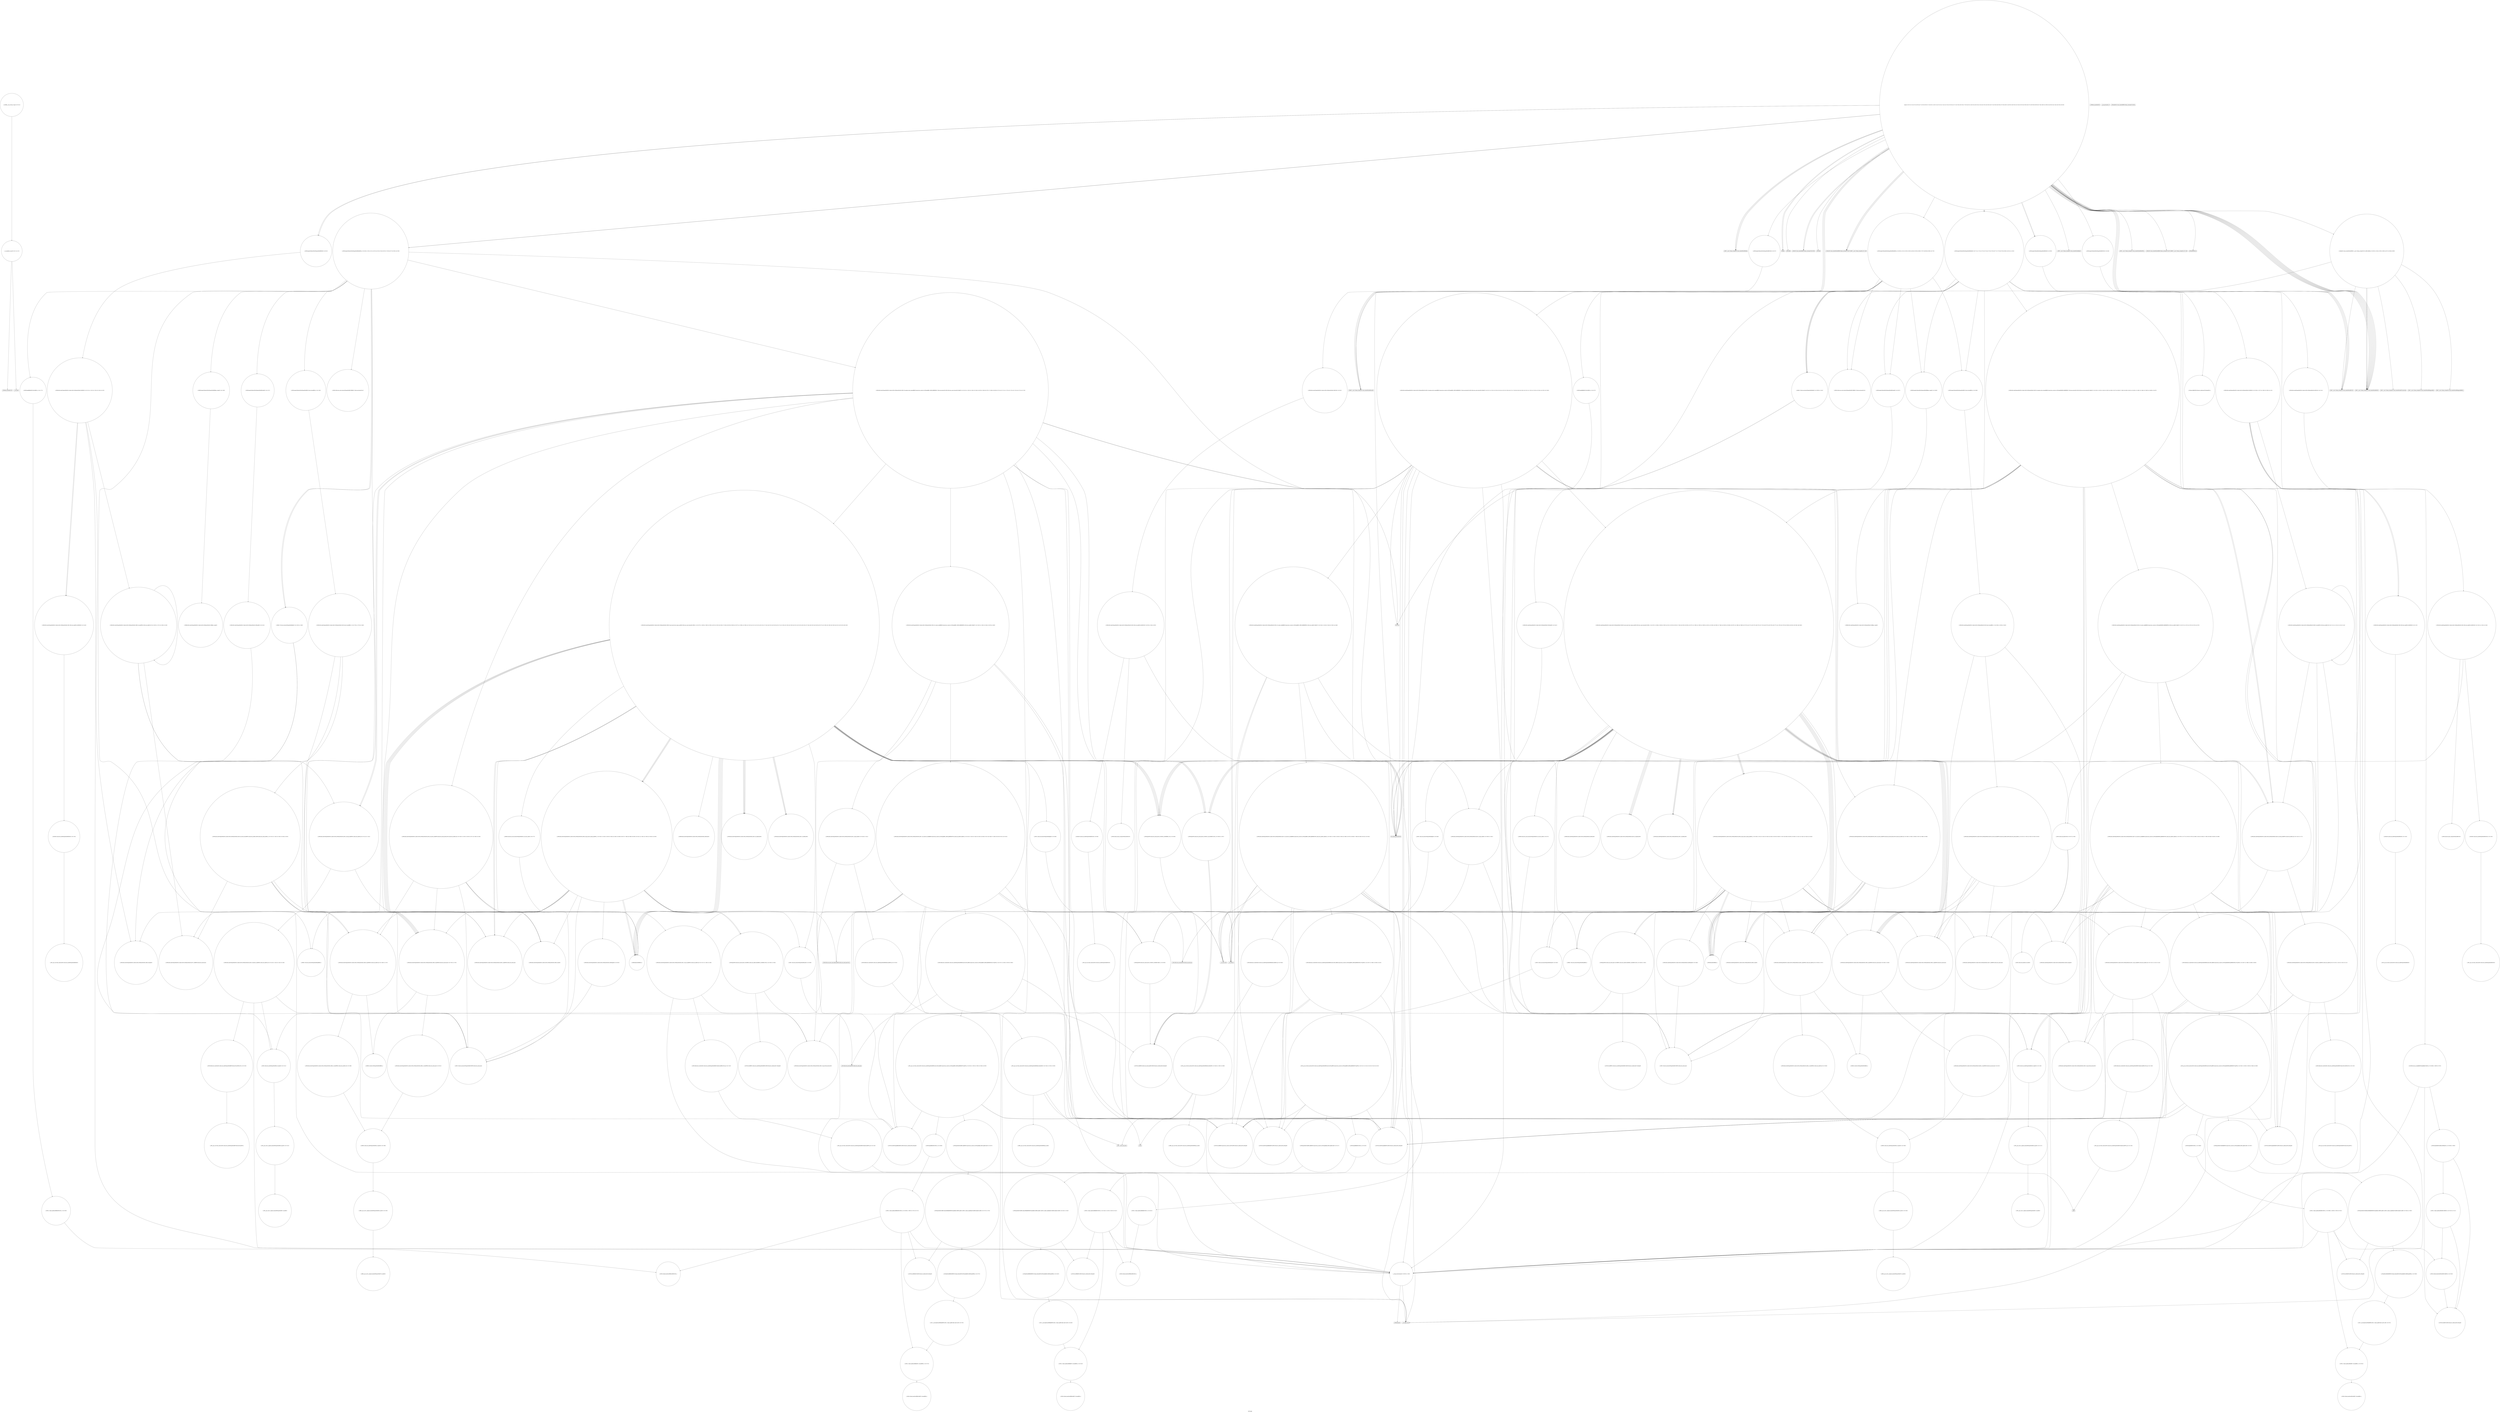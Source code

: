 digraph "Call Graph" {
	label="Call Graph";

	Node0x5601912788f0 [shape=record,shape=circle,label="{__cxx_global_var_init|{<s0>1|<s1>2}}"];
	Node0x5601912788f0:s0 -> Node0x560191278970[color=black];
	Node0x5601912788f0:s1 -> Node0x5601916f5a70[color=black];
	Node0x5601916fd330 [shape=record,shape=circle,label="{_ZN9__gnu_cxx13new_allocatorISt13_Rb_tree_nodeISt4pairIKicEEE8allocateEmPKv|{<s0>404|<s1>405|<s2>406}}"];
	Node0x5601916fd330:s0 -> Node0x5601916fd3b0[color=black];
	Node0x5601916fd330:s1 -> Node0x5601916f7bf0[color=black];
	Node0x5601916fd330:s2 -> Node0x5601916f7c70[color=black];
	Node0x5601916f7170 [shape=record,shape=circle,label="{_ZNKSt10_Select1stISt4pairIKciEEclERKS2_}"];
	Node0x5601916f5ff0 [shape=record,shape=Mrecord,label="{_ZNKSt7__cxx1112basic_stringIcSt11char_traitsIcESaIcEE4sizeEv}"];
	Node0x5601916f9a10 [shape=record,shape=circle,label="{_ZNKSt23_Rb_tree_const_iteratorISt4pairIKicEE13_M_const_castEv|{<s0>427}}"];
	Node0x5601916f9a10:s0 -> Node0x5601916fcbb0[color=black];
	Node0x5601916f7870 [shape=record,shape=Mrecord,label="{__cxa_end_catch}"];
	Node0x5601916f66f0 [shape=record,shape=circle,label="{_ZNSt8_Rb_treeIcSt4pairIKciESt10_Select1stIS2_ESt4lessIcESaIS2_EEC2Ev|{<s0>92}}"];
	Node0x5601916f66f0:s0 -> Node0x5601916f6770[color=black];
	Node0x5601916fa110 [shape=record,shape=circle,label="{_ZSt16forward_as_tupleIJiEESt5tupleIJDpOT_EES3_|{<s0>468|<s1>469|<s2>470}}"];
	Node0x5601916fa110:s0 -> Node0x5601916fa810[color=black];
	Node0x5601916fa110:s1 -> Node0x5601916faa10[color=black];
	Node0x5601916fa110:s2 -> Node0x5601916f6a70[color=black];
	Node0x5601916f7f70 [shape=record,shape=circle,label="{_ZSt7forwardIRKcEOT_RNSt16remove_referenceIS2_E4typeE}"];
	Node0x5601916f6df0 [shape=record,shape=circle,label="{_ZN9__gnu_cxx13new_allocatorISt13_Rb_tree_nodeISt4pairIKicEEEC2Ev}"];
	Node0x5601916fa810 [shape=record,shape=circle,label="{_ZSt7forwardIiEOT_RNSt16remove_referenceIS0_E4typeE}"];
	Node0x5601916fbeb0 [shape=record,shape=circle,label="{_ZNSt4pairIPSt18_Rb_tree_node_baseS1_EC2IRS1_S4_Lb1EEEOT_OT0_|{<s0>296|<s1>297}}"];
	Node0x5601916fbeb0:s0 -> Node0x5601916fc130[color=black];
	Node0x5601916fbeb0:s1 -> Node0x5601916fc130[color=black];
	Node0x5601916f8510 [shape=record,shape=circle,label="{_ZN9__gnu_cxx16__aligned_membufISt4pairIKicEE6_M_ptrEv|{<s0>127}}"];
	Node0x5601916f8510:s0 -> Node0x5601916f8590[color=black];
	Node0x5601916fc5b0 [shape=record,shape=circle,label="{_ZNKSt17_Rb_tree_iteratorISt4pairIKicEEeqERKS3_}"];
	Node0x5601916f8c10 [shape=record,shape=circle,label="{_ZNSt8_Rb_treeIcSt4pairIKciESt10_Select1stIS2_ESt4lessIcESaIS2_EE15_M_destroy_nodeEPSt13_Rb_tree_nodeIS2_E|{<s0>143|<s1>144|<s2>145|<s3>146}}"];
	Node0x5601916f8c10:s0 -> Node0x5601916f8d90[color=black];
	Node0x5601916f8c10:s1 -> Node0x5601916f8e10[color=black];
	Node0x5601916f8c10:s2 -> Node0x5601916f8d10[color=black];
	Node0x5601916f8c10:s3 -> Node0x5601916f6a70[color=black];
	Node0x5601916fccb0 [shape=record,shape=circle,label="{_ZNSt8_Rb_treeIiSt4pairIKicESt10_Select1stIS2_ESt4lessIiESaIS2_EE8_S_valueEPKSt13_Rb_tree_nodeIS2_E|{<s0>338}}"];
	Node0x5601916fccb0:s0 -> Node0x5601916fcd30[color=black];
	Node0x5601916f9310 [shape=record,shape=circle,label="{_ZNSt3mapIciSt4lessIcESaISt4pairIKciEEE3endEv|{<s0>157}}"];
	Node0x5601916f9310:s0 -> Node0x5601916f73f0[color=black];
	Node0x560191278970 [shape=record,shape=Mrecord,label="{_ZNSt8ios_base4InitC1Ev}"];
	Node0x5601916fd3b0 [shape=record,shape=circle,label="{_ZNK9__gnu_cxx13new_allocatorISt13_Rb_tree_nodeISt4pairIKicEEE8max_sizeEv}"];
	Node0x5601916f71f0 [shape=record,shape=circle,label="{_ZNSt8_Rb_treeIcSt4pairIKciESt10_Select1stIS2_ESt4lessIcESaIS2_EE8_S_valueEPKSt13_Rb_tree_nodeIS2_E|{<s0>188}}"];
	Node0x5601916f71f0:s0 -> Node0x5601916f7270[color=black];
	Node0x5601916f6070 [shape=record,shape=circle,label="{_ZNSt3mapIciSt4lessIcESaISt4pairIKciEEEixERS3_|{<s0>49|<s1>50|<s2>51|<s3>52|<s4>53|<s5>54|<s6>55|<s7>56|<s8>57|<s9>58|<s10>59}}"];
	Node0x5601916f6070:s0 -> Node0x5601916f9210[color=black];
	Node0x5601916f6070:s1 -> Node0x5601916f9310[color=black];
	Node0x5601916f6070:s2 -> Node0x5601916f9290[color=black];
	Node0x5601916f6070:s3 -> Node0x5601916f9390[color=black];
	Node0x5601916f6070:s4 -> Node0x5601916f9490[color=black];
	Node0x5601916f6070:s5 -> Node0x5601916f9410[color=black];
	Node0x5601916f6070:s6 -> Node0x5601916f9590[color=black];
	Node0x5601916f6070:s7 -> Node0x5601916f9610[color=black];
	Node0x5601916f6070:s8 -> Node0x5601916f9510[color=black];
	Node0x5601916f6070:s9 -> Node0x5601916f9690[color=black];
	Node0x5601916f6070:s10 -> Node0x5601916f9490[color=black];
	Node0x5601916f9a90 [shape=record,shape=circle,label="{_ZNKSt8_Rb_treeIiSt4pairIKicESt10_Select1stIS2_ESt4lessIiESaIS2_EE4sizeEv}"];
	Node0x5601916f78f0 [shape=record,shape=Mrecord,label="{llvm.trap}"];
	Node0x5601916f6770 [shape=record,shape=circle,label="{_ZNSt8_Rb_treeIcSt4pairIKciESt10_Select1stIS2_ESt4lessIcESaIS2_EE13_Rb_tree_implIS6_Lb1EEC2Ev|{<s0>93|<s1>94|<s2>95}}"];
	Node0x5601916f6770:s0 -> Node0x5601916f67f0[color=black];
	Node0x5601916f6770:s1 -> Node0x5601916f6870[color=black];
	Node0x5601916f6770:s2 -> Node0x5601916f68f0[color=black];
	Node0x5601916fa190 [shape=record,shape=circle,label="{_ZSt4moveIRiEONSt16remove_referenceIT_E4typeEOS2_}"];
	Node0x5601916f7ff0 [shape=record,shape=circle,label="{_ZNSt11_Tuple_implILm0EJRKcEE7_M_headERS2_|{<s0>272}}"];
	Node0x5601916f7ff0:s0 -> Node0x5601916fb930[color=black];
	Node0x5601916f6e70 [shape=record,shape=circle,label="{_ZNSt8_Rb_treeIiSt4pairIKicESt10_Select1stIS2_ESt4lessIiESaIS2_EED2Ev|{<s0>106|<s1>107|<s2>108|<s3>109|<s4>110}}"];
	Node0x5601916f6e70:s0 -> Node0x5601916f6f70[color=black];
	Node0x5601916f6e70:s1 -> Node0x5601916f6ef0[color=black];
	Node0x5601916f6e70:s2 -> Node0x5601916f6ff0[color=black];
	Node0x5601916f6e70:s3 -> Node0x5601916f6ff0[color=black];
	Node0x5601916f6e70:s4 -> Node0x5601916f6a70[color=black];
	Node0x5601916fa890 [shape=record,shape=circle,label="{_ZNSt4pairIKicEC2IJOiEJLm0EEJEJEEERSt5tupleIJDpT_EERS4_IJDpT1_EESt12_Index_tupleIJXspT0_EEESD_IJXspT2_EEE|{<s0>504|<s1>505}}"];
	Node0x5601916fa890:s0 -> Node0x5601916fa910[color=black];
	Node0x5601916fa890:s1 -> Node0x5601916fa610[color=black];
	Node0x5601916fbf30 [shape=record,shape=circle,label="{_ZNSt17_Rb_tree_iteratorISt4pairIKciEEmmEv|{<s0>298}}"];
	Node0x5601916fbf30:s0 -> Node0x5601916fc330[color=black];
	Node0x5601916f8590 [shape=record,shape=circle,label="{_ZN9__gnu_cxx16__aligned_membufISt4pairIKicEE7_M_addrEv}"];
	Node0x5601916fc630 [shape=record,shape=circle,label="{_ZNSt3mapIicSt4lessIiESaISt4pairIKicEEE3endEv|{<s0>307}}"];
	Node0x5601916fc630:s0 -> Node0x5601916fceb0[color=black];
	Node0x5601916f8c90 [shape=record,shape=circle,label="{_ZNSt8_Rb_treeIcSt4pairIKciESt10_Select1stIS2_ESt4lessIcESaIS2_EE11_M_put_nodeEPSt13_Rb_tree_nodeIS2_E|{<s0>147|<s1>148|<s2>149}}"];
	Node0x5601916f8c90:s0 -> Node0x5601916f8d90[color=black];
	Node0x5601916f8c90:s1 -> Node0x5601916f9010[color=black];
	Node0x5601916f8c90:s2 -> Node0x5601916f6a70[color=black];
	Node0x5601916fcd30 [shape=record,shape=circle,label="{_ZNKSt13_Rb_tree_nodeISt4pairIKicEE9_M_valptrEv|{<s0>339}}"];
	Node0x5601916fcd30:s0 -> Node0x5601916fcdb0[color=black];
	Node0x5601916f9390 [shape=record,shape=circle,label="{_ZNKSt3mapIciSt4lessIcESaISt4pairIKciEEE8key_compEv|{<s0>158}}"];
	Node0x5601916f9390:s0 -> Node0x5601916f7470[color=black];
	Node0x5601916f59f0 [shape=record,shape=Mrecord,label="{_ZNSt8ios_base4InitD1Ev}"];
	Node0x5601916fd430 [shape=record,shape=circle,label="{_ZNSt16allocator_traitsISaISt13_Rb_tree_nodeISt4pairIKicEEEE9constructIS3_JRKSt21piecewise_construct_tSt5tupleIJRS2_EESB_IJEEEEEvRS5_PT_DpOT0_|{<s0>407|<s1>408|<s2>409|<s3>410}}"];
	Node0x5601916fd430:s0 -> Node0x5601916f7570[color=black];
	Node0x5601916fd430:s1 -> Node0x5601916fd030[color=black];
	Node0x5601916fd430:s2 -> Node0x5601916f7670[color=black];
	Node0x5601916fd430:s3 -> Node0x5601916fd4b0[color=black];
	Node0x5601916f7270 [shape=record,shape=circle,label="{_ZNKSt13_Rb_tree_nodeISt4pairIKciEE9_M_valptrEv|{<s0>189}}"];
	Node0x5601916f7270:s0 -> Node0x5601916f72f0[color=black];
	Node0x5601916f60f0 [shape=record,shape=Mrecord,label="{_ZNSt7__cxx1112basic_stringIcSt11char_traitsIcESaIcEEixEm}"];
	Node0x5601916f9b10 [shape=record,shape=circle,label="{_ZNSt8_Rb_treeIiSt4pairIKicESt10_Select1stIS2_ESt4lessIiESaIS2_EE6_S_keyEPKSt18_Rb_tree_node_base|{<s0>428|<s1>429}}"];
	Node0x5601916f9b10:s0 -> Node0x5601916f9e10[color=black];
	Node0x5601916f9b10:s1 -> Node0x5601916fcc30[color=black];
	Node0x5601916f7970 [shape=record,shape=circle,label="{_ZNSt8_Rb_treeIcSt4pairIKciESt10_Select1stIS2_ESt4lessIcESaIS2_EE11_M_get_nodeEv|{<s0>240|<s1>241}}"];
	Node0x5601916f7970:s0 -> Node0x5601916f8d90[color=black];
	Node0x5601916f7970:s1 -> Node0x5601916f7a70[color=black];
	Node0x5601916f67f0 [shape=record,shape=circle,label="{_ZNSaISt13_Rb_tree_nodeISt4pairIKciEEEC2Ev|{<s0>96}}"];
	Node0x5601916f67f0:s0 -> Node0x5601916f6970[color=black];
	Node0x5601916fa210 [shape=record,shape=circle,label="{_ZNSt8_Rb_treeIiSt4pairIKicESt10_Select1stIS2_ESt4lessIiESaIS2_EE14_M_create_nodeIJRKSt21piecewise_construct_tSt5tupleIJOiEESD_IJEEEEEPSt13_Rb_tree_nodeIS2_EDpOT_|{<s0>471|<s1>472|<s2>473|<s3>474|<s4>475}}"];
	Node0x5601916fa210:s0 -> Node0x5601916fd1b0[color=black];
	Node0x5601916fa210:s1 -> Node0x5601916f7570[color=black];
	Node0x5601916fa210:s2 -> Node0x5601916fa290[color=black];
	Node0x5601916fa210:s3 -> Node0x5601916f7670[color=black];
	Node0x5601916fa210:s4 -> Node0x5601916fa310[color=black];
	Node0x5601916f8070 [shape=record,shape=circle,label="{_ZNSt10_Head_baseILm0ERKcLb0EEC2ES1_}"];
	Node0x5601916f6ef0 [shape=record,shape=circle,label="{_ZNSt8_Rb_treeIiSt4pairIKicESt10_Select1stIS2_ESt4lessIiESaIS2_EE8_M_eraseEPSt13_Rb_tree_nodeIS2_E|{<s0>111|<s1>112|<s2>113|<s3>114}}"];
	Node0x5601916f6ef0:s0 -> Node0x5601916f7070[color=black];
	Node0x5601916f6ef0:s1 -> Node0x5601916f6ef0[color=black];
	Node0x5601916f6ef0:s2 -> Node0x5601916f8110[color=black];
	Node0x5601916f6ef0:s3 -> Node0x5601916f8190[color=black];
	Node0x5601916fa910 [shape=record,shape=circle,label="{_ZSt3getILm0EJOiEERNSt13tuple_elementIXT_ESt5tupleIJDpT0_EEE4typeERS5_|{<s0>506}}"];
	Node0x5601916fa910:s0 -> Node0x5601916fa990[color=black];
	Node0x5601916fbfb0 [shape=record,shape=circle,label="{_ZNSt17_Rb_tree_iteratorISt4pairIKciEEppEv|{<s0>299}}"];
	Node0x5601916fbfb0:s0 -> Node0x5601916fc3b0[color=black];
	Node0x5601916f8610 [shape=record,shape=circle,label="{_ZNSt16allocator_traitsISaISt13_Rb_tree_nodeISt4pairIKicEEEE10deallocateERS5_PS4_m|{<s0>128}}"];
	Node0x5601916f8610:s0 -> Node0x5601916f8690[color=black];
	Node0x5601916fc6b0 [shape=record,shape=circle,label="{_ZNKSt3mapIicSt4lessIiESaISt4pairIKicEEE8key_compEv|{<s0>308}}"];
	Node0x5601916fc6b0:s0 -> Node0x5601916fcf30[color=black];
	Node0x5601916f8d10 [shape=record,shape=circle,label="{_ZNSt16allocator_traitsISaISt13_Rb_tree_nodeISt4pairIKciEEEE7destroyIS3_EEvRS5_PT_|{<s0>150}}"];
	Node0x5601916f8d10:s0 -> Node0x5601916f8e90[color=black];
	Node0x5601916fcdb0 [shape=record,shape=circle,label="{_ZNK9__gnu_cxx16__aligned_membufISt4pairIKicEE6_M_ptrEv|{<s0>340}}"];
	Node0x5601916fcdb0:s0 -> Node0x5601916fce30[color=black];
	Node0x5601916f9410 [shape=record,shape=circle,label="{_ZNKSt4lessIcEclERKcS2_}"];
	Node0x5601916f5a70 [shape=record,shape=Mrecord,label="{__cxa_atexit}"];
	Node0x5601916fd4b0 [shape=record,shape=circle,label="{_ZN9__gnu_cxx13new_allocatorISt13_Rb_tree_nodeISt4pairIKicEEE9constructIS4_JRKSt21piecewise_construct_tSt5tupleIJRS3_EESB_IJEEEEEvPT_DpOT0_|{<s0>411|<s1>412|<s2>413|<s3>414|<s4>415}}"];
	Node0x5601916fd4b0:s0 -> Node0x5601916f7570[color=black];
	Node0x5601916fd4b0:s1 -> Node0x5601916fd030[color=black];
	Node0x5601916fd4b0:s2 -> Node0x5601916fd530[color=black];
	Node0x5601916fd4b0:s3 -> Node0x5601916f7670[color=black];
	Node0x5601916fd4b0:s4 -> Node0x5601916fd5b0[color=black];
	Node0x5601916f72f0 [shape=record,shape=circle,label="{_ZNK9__gnu_cxx16__aligned_membufISt4pairIKciEE6_M_ptrEv|{<s0>190}}"];
	Node0x5601916f72f0:s0 -> Node0x5601916f7370[color=black];
	Node0x5601916f6170 [shape=record,shape=circle,label="{_ZNSt3mapIicSt4lessIiESaISt4pairIKicEEEixERS3_|{<s0>60|<s1>61|<s2>62|<s3>63|<s4>64|<s5>65|<s6>66|<s7>67|<s8>68|<s9>69|<s10>70}}"];
	Node0x5601916f6170:s0 -> Node0x5601916fc530[color=black];
	Node0x5601916f6170:s1 -> Node0x5601916fc630[color=black];
	Node0x5601916f6170:s2 -> Node0x5601916fc5b0[color=black];
	Node0x5601916f6170:s3 -> Node0x5601916fc6b0[color=black];
	Node0x5601916f6170:s4 -> Node0x5601916fc7b0[color=black];
	Node0x5601916f6170:s5 -> Node0x5601916fc730[color=black];
	Node0x5601916f6170:s6 -> Node0x5601916fc8b0[color=black];
	Node0x5601916f6170:s7 -> Node0x5601916fc930[color=black];
	Node0x5601916f6170:s8 -> Node0x5601916fc830[color=black];
	Node0x5601916f6170:s9 -> Node0x5601916f9690[color=black];
	Node0x5601916f6170:s10 -> Node0x5601916fc7b0[color=black];
	Node0x5601916f9b90 [shape=record,shape=circle,label="{_ZNSt8_Rb_treeIiSt4pairIKicESt10_Select1stIS2_ESt4lessIiESaIS2_EE12_M_rightmostEv}"];
	Node0x5601916f79f0 [shape=record,shape=circle,label="{_ZNSt8_Rb_treeIcSt4pairIKciESt10_Select1stIS2_ESt4lessIcESaIS2_EE17_M_construct_nodeIJRKSt21piecewise_construct_tSt5tupleIJRS1_EESD_IJEEEEEvPSt13_Rb_tree_nodeIS2_EDpOT_|{<s0>242|<s1>243|<s2>244|<s3>245|<s4>246|<s5>247|<s6>248|<s7>249|<s8>250|<s9>251|<s10>252}}"];
	Node0x5601916f79f0:s0 -> Node0x5601916f8d90[color=black];
	Node0x5601916f79f0:s1 -> Node0x5601916f8e10[color=black];
	Node0x5601916f79f0:s2 -> Node0x5601916f7570[color=black];
	Node0x5601916f79f0:s3 -> Node0x5601916f75f0[color=black];
	Node0x5601916f79f0:s4 -> Node0x5601916f7670[color=black];
	Node0x5601916f79f0:s5 -> Node0x5601916f7cf0[color=black];
	Node0x5601916f79f0:s6 -> Node0x5601916f6af0[color=black];
	Node0x5601916f79f0:s7 -> Node0x5601916f8c90[color=black];
	Node0x5601916f79f0:s8 -> Node0x5601916f77f0[color=black];
	Node0x5601916f79f0:s9 -> Node0x5601916f7870[color=black];
	Node0x5601916f79f0:s10 -> Node0x5601916f6a70[color=black];
	Node0x5601916f6870 [shape=record,shape=circle,label="{_ZNSt20_Rb_tree_key_compareISt4lessIcEEC2Ev}"];
	Node0x5601916fa290 [shape=record,shape=circle,label="{_ZSt7forwardISt5tupleIJOiEEEOT_RNSt16remove_referenceIS3_E4typeE}"];
	Node0x5601916fb930 [shape=record,shape=circle,label="{_ZNSt10_Head_baseILm0ERKcLb0EE7_M_headERS2_}"];
	Node0x5601916f6f70 [shape=record,shape=circle,label="{_ZNSt8_Rb_treeIiSt4pairIKicESt10_Select1stIS2_ESt4lessIiESaIS2_EE8_M_beginEv}"];
	Node0x5601916fa990 [shape=record,shape=circle,label="{_ZSt12__get_helperILm0EOiJEERT0_RSt11_Tuple_implIXT_EJS1_DpT1_EE|{<s0>507}}"];
	Node0x5601916fa990:s0 -> Node0x5601916fa690[color=black];
	Node0x5601916fc030 [shape=record,shape=circle,label="{_ZNSt4pairIPSt18_Rb_tree_node_baseS1_EC2IRS1_Lb1EEEOT_RKS1_|{<s0>300}}"];
	Node0x5601916fc030:s0 -> Node0x5601916fc130[color=black];
	Node0x5601916f8690 [shape=record,shape=circle,label="{_ZN9__gnu_cxx13new_allocatorISt13_Rb_tree_nodeISt4pairIKicEEE10deallocateEPS5_m|{<s0>129}}"];
	Node0x5601916f8690:s0 -> Node0x5601916f8710[color=black];
	Node0x5601916fc730 [shape=record,shape=circle,label="{_ZNKSt4lessIiEclERKiS2_}"];
	Node0x5601916f8d90 [shape=record,shape=circle,label="{_ZNSt8_Rb_treeIcSt4pairIKciESt10_Select1stIS2_ESt4lessIcESaIS2_EE21_M_get_Node_allocatorEv}"];
	Node0x5601916fce30 [shape=record,shape=circle,label="{_ZNK9__gnu_cxx16__aligned_membufISt4pairIKicEE7_M_addrEv}"];
	Node0x5601916f9490 [shape=record,shape=circle,label="{_ZNKSt17_Rb_tree_iteratorISt4pairIKciEEdeEv|{<s0>159|<s1>160}}"];
	Node0x5601916f9490:s0 -> Node0x5601916f8e10[color=black];
	Node0x5601916f9490:s1 -> Node0x5601916f6a70[color=black];
	Node0x5601916f5af0 [shape=record,shape=circle,label="{main|{<s0>3|<s1>4|<s2>5|<s3>6|<s4>7|<s5>8|<s6>9|<s7>10|<s8>11|<s9>12|<s10>13|<s11>14|<s12>15|<s13>16|<s14>17|<s15>18|<s16>19|<s17>20|<s18>21|<s19>22|<s20>23|<s21>24|<s22>25|<s23>26|<s24>27|<s25>28|<s26>29|<s27>30|<s28>31|<s29>32|<s30>33|<s31>34|<s32>35|<s33>36|<s34>37|<s35>38|<s36>39|<s37>40|<s38>41|<s39>42|<s40>43|<s41>44|<s42>45|<s43>46}}"];
	Node0x5601916f5af0:s0 -> Node0x5601916f5b70[color=black];
	Node0x5601916f5af0:s1 -> Node0x5601916f5b70[color=black];
	Node0x5601916f5af0:s2 -> Node0x5601916f5bf0[color=black];
	Node0x5601916f5af0:s3 -> Node0x5601916f5c70[color=black];
	Node0x5601916f5af0:s4 -> Node0x5601916f5cf0[color=black];
	Node0x5601916f5af0:s5 -> Node0x5601916f5c70[color=black];
	Node0x5601916f5af0:s6 -> Node0x5601916f5d70[color=black];
	Node0x5601916f5af0:s7 -> Node0x5601916f5d70[color=black];
	Node0x5601916f5af0:s8 -> Node0x5601916f5d70[color=black];
	Node0x5601916f5af0:s9 -> Node0x5601916f5df0[color=black];
	Node0x5601916f5af0:s10 -> Node0x5601916f5df0[color=black];
	Node0x5601916f5af0:s11 -> Node0x5601916f5df0[color=black];
	Node0x5601916f5af0:s12 -> Node0x5601916f5ef0[color=black];
	Node0x5601916f5af0:s13 -> Node0x5601916f5f70[color=black];
	Node0x5601916f5af0:s14 -> Node0x5601916f5ff0[color=black];
	Node0x5601916f5af0:s15 -> Node0x5601916f5ff0[color=black];
	Node0x5601916f5af0:s16 -> Node0x5601916f60f0[color=black];
	Node0x5601916f5af0:s17 -> Node0x5601916f6070[color=black];
	Node0x5601916f5af0:s18 -> Node0x5601916f60f0[color=black];
	Node0x5601916f5af0:s19 -> Node0x5601916f6170[color=black];
	Node0x5601916f5af0:s20 -> Node0x5601916f5ff0[color=black];
	Node0x5601916f5af0:s21 -> Node0x5601916f60f0[color=black];
	Node0x5601916f5af0:s22 -> Node0x5601916f6070[color=black];
	Node0x5601916f5af0:s23 -> Node0x5601916f5d70[color=black];
	Node0x5601916f5af0:s24 -> Node0x5601916f61f0[color=black];
	Node0x5601916f5af0:s25 -> Node0x5601916f6270[color=black];
	Node0x5601916f5af0:s26 -> Node0x5601916f63f0[color=black];
	Node0x5601916f5af0:s27 -> Node0x5601916f61f0[color=black];
	Node0x5601916f5af0:s28 -> Node0x5601916f62f0[color=black];
	Node0x5601916f5af0:s29 -> Node0x5601916f6370[color=black];
	Node0x5601916f5af0:s30 -> Node0x5601916f63f0[color=black];
	Node0x5601916f5af0:s31 -> Node0x5601916f6470[color=black];
	Node0x5601916f5af0:s32 -> Node0x5601916f64f0[color=black];
	Node0x5601916f5af0:s33 -> Node0x5601916f63f0[color=black];
	Node0x5601916f5af0:s34 -> Node0x5601916f65f0[color=black];
	Node0x5601916f5af0:s35 -> Node0x5601916f6670[color=black];
	Node0x5601916f5af0:s36 -> Node0x5601916f63f0[color=black];
	Node0x5601916f5af0:s37 -> Node0x5601916f63f0[color=black];
	Node0x5601916f5af0:s38 -> Node0x5601916f63f0[color=black];
	Node0x5601916f5af0:s39 -> Node0x5601916f65f0[color=black];
	Node0x5601916f5af0:s40 -> Node0x5601916f6670[color=black];
	Node0x5601916f5af0:s41 -> Node0x5601916f63f0[color=black];
	Node0x5601916f5af0:s42 -> Node0x5601916f63f0[color=black];
	Node0x5601916f5af0:s43 -> Node0x5601916f63f0[color=black];
	Node0x5601916fd530 [shape=record,shape=circle,label="{_ZNSt5tupleIJRKiEEC2EOS2_|{<s0>416}}"];
	Node0x5601916fd530:s0 -> Node0x5601916fd630[color=black];
	Node0x5601916f7370 [shape=record,shape=circle,label="{_ZNK9__gnu_cxx16__aligned_membufISt4pairIKciEE7_M_addrEv}"];
	Node0x5601916f61f0 [shape=record,shape=circle,label="{_ZNSt3mapIicSt4lessIiESaISt4pairIKicEEEixEOi|{<s0>71|<s1>72|<s2>73|<s3>74|<s4>75|<s5>76|<s6>77|<s7>78|<s8>79|<s9>80|<s10>81|<s11>82}}"];
	Node0x5601916f61f0:s0 -> Node0x5601916fc530[color=black];
	Node0x5601916f61f0:s1 -> Node0x5601916fc630[color=black];
	Node0x5601916f61f0:s2 -> Node0x5601916fc5b0[color=black];
	Node0x5601916f61f0:s3 -> Node0x5601916fc6b0[color=black];
	Node0x5601916f61f0:s4 -> Node0x5601916fc7b0[color=black];
	Node0x5601916f61f0:s5 -> Node0x5601916fc730[color=black];
	Node0x5601916f61f0:s6 -> Node0x5601916fc8b0[color=black];
	Node0x5601916f61f0:s7 -> Node0x5601916fa190[color=black];
	Node0x5601916f61f0:s8 -> Node0x5601916fa110[color=black];
	Node0x5601916f61f0:s9 -> Node0x5601916fa090[color=black];
	Node0x5601916f61f0:s10 -> Node0x5601916f9690[color=black];
	Node0x5601916f61f0:s11 -> Node0x5601916fc7b0[color=black];
	Node0x5601916f9c10 [shape=record,shape=circle,label="{_ZNSt8_Rb_treeIiSt4pairIKicESt10_Select1stIS2_ESt4lessIiESaIS2_EE24_M_get_insert_unique_posERS1_|{<s0>430|<s1>431|<s2>432|<s3>433|<s4>434|<s5>435|<s6>436|<s7>437|<s8>438|<s9>439|<s10>440|<s11>441|<s12>442|<s13>443|<s14>444}}"];
	Node0x5601916f9c10:s0 -> Node0x5601916f6f70[color=black];
	Node0x5601916f9c10:s1 -> Node0x5601916fcab0[color=black];
	Node0x5601916f9c10:s2 -> Node0x5601916fcb30[color=black];
	Node0x5601916f9c10:s3 -> Node0x5601916fc730[color=black];
	Node0x5601916f9c10:s4 -> Node0x5601916f8110[color=black];
	Node0x5601916f9c10:s5 -> Node0x5601916f7070[color=black];
	Node0x5601916f9c10:s6 -> Node0x5601916fcbb0[color=black];
	Node0x5601916f9c10:s7 -> Node0x5601916f9e90[color=black];
	Node0x5601916f9c10:s8 -> Node0x5601916fc5b0[color=black];
	Node0x5601916f9c10:s9 -> Node0x5601916f9f10[color=black];
	Node0x5601916f9c10:s10 -> Node0x5601916f9d10[color=black];
	Node0x5601916f9c10:s11 -> Node0x5601916f9b10[color=black];
	Node0x5601916f9c10:s12 -> Node0x5601916fc730[color=black];
	Node0x5601916f9c10:s13 -> Node0x5601916f9f10[color=black];
	Node0x5601916f9c10:s14 -> Node0x5601916fc030[color=black];
	Node0x5601916f7a70 [shape=record,shape=circle,label="{_ZNSt16allocator_traitsISaISt13_Rb_tree_nodeISt4pairIKciEEEE8allocateERS5_m|{<s0>253}}"];
	Node0x5601916f7a70:s0 -> Node0x5601916f7af0[color=black];
	Node0x5601916f68f0 [shape=record,shape=circle,label="{_ZNSt15_Rb_tree_headerC2Ev|{<s0>97|<s1>98}}"];
	Node0x5601916f68f0:s0 -> Node0x5601916f69f0[color=black];
	Node0x5601916f68f0:s1 -> Node0x5601916f6a70[color=black];
	Node0x5601916fa310 [shape=record,shape=circle,label="{_ZNSt8_Rb_treeIiSt4pairIKicESt10_Select1stIS2_ESt4lessIiESaIS2_EE17_M_construct_nodeIJRKSt21piecewise_construct_tSt5tupleIJOiEESD_IJEEEEEvPSt13_Rb_tree_nodeIS2_EDpOT_|{<s0>476|<s1>477|<s2>478|<s3>479|<s4>480|<s5>481|<s6>482|<s7>483|<s8>484|<s9>485|<s10>486}}"];
	Node0x5601916fa310:s0 -> Node0x5601916f8390[color=black];
	Node0x5601916fa310:s1 -> Node0x5601916f8410[color=black];
	Node0x5601916fa310:s2 -> Node0x5601916f7570[color=black];
	Node0x5601916fa310:s3 -> Node0x5601916fa290[color=black];
	Node0x5601916fa310:s4 -> Node0x5601916f7670[color=black];
	Node0x5601916fa310:s5 -> Node0x5601916fa390[color=black];
	Node0x5601916fa310:s6 -> Node0x5601916f6af0[color=black];
	Node0x5601916fa310:s7 -> Node0x5601916f8290[color=black];
	Node0x5601916fa310:s8 -> Node0x5601916f77f0[color=black];
	Node0x5601916fa310:s9 -> Node0x5601916f7870[color=black];
	Node0x5601916fa310:s10 -> Node0x5601916f6a70[color=black];
	Node0x5601916fb9b0 [shape=record,shape=circle,label="{_ZNSt4pairIKciEC2IJRS0_EJLm0EEJEJEEERSt5tupleIJDpT_EERS4_IJDpT1_EESt12_Index_tupleIJXspT0_EEESD_IJXspT2_EEE|{<s0>273|<s1>274}}"];
	Node0x5601916fb9b0:s0 -> Node0x5601916fba30[color=black];
	Node0x5601916fb9b0:s1 -> Node0x5601916f7f70[color=black];
	Node0x5601916f6ff0 [shape=record,shape=circle,label="{_ZNSt8_Rb_treeIiSt4pairIKicESt10_Select1stIS2_ESt4lessIiESaIS2_EE13_Rb_tree_implIS6_Lb1EED2Ev|{<s0>115}}"];
	Node0x5601916f6ff0:s0 -> Node0x5601916f8790[color=black];
	Node0x5601916faa10 [shape=record,shape=circle,label="{_ZNSt5tupleIJOiEEC2IJiELb1EEEDpOT_|{<s0>508|<s1>509}}"];
	Node0x5601916faa10:s0 -> Node0x5601916fa810[color=black];
	Node0x5601916faa10:s1 -> Node0x5601916faa90[color=black];
	Node0x5601916fc0b0 [shape=record,shape=circle,label="{_ZNSt8_Rb_treeIcSt4pairIKciESt10_Select1stIS2_ESt4lessIcESaIS2_EE8_S_valueEPKSt18_Rb_tree_node_base|{<s0>301}}"];
	Node0x5601916fc0b0:s0 -> Node0x5601916f7270[color=black];
	Node0x5601916f8710 [shape=record,shape=Mrecord,label="{_ZdlPv}"];
	Node0x5601916fc7b0 [shape=record,shape=circle,label="{_ZNKSt17_Rb_tree_iteratorISt4pairIKicEEdeEv|{<s0>309|<s1>310}}"];
	Node0x5601916fc7b0:s0 -> Node0x5601916f8410[color=black];
	Node0x5601916fc7b0:s1 -> Node0x5601916f6a70[color=black];
	Node0x5601916f8e10 [shape=record,shape=circle,label="{_ZNSt13_Rb_tree_nodeISt4pairIKciEE9_M_valptrEv|{<s0>151}}"];
	Node0x5601916f8e10:s0 -> Node0x5601916f8f10[color=black];
	Node0x5601916fceb0 [shape=record,shape=circle,label="{_ZNSt8_Rb_treeIiSt4pairIKicESt10_Select1stIS2_ESt4lessIiESaIS2_EE3endEv|{<s0>341}}"];
	Node0x5601916fceb0:s0 -> Node0x5601916fcbb0[color=black];
	Node0x5601916f9510 [shape=record,shape=circle,label="{_ZNSt8_Rb_treeIcSt4pairIKciESt10_Select1stIS2_ESt4lessIcESaIS2_EE22_M_emplace_hint_uniqueIJRKSt21piecewise_construct_tSt5tupleIJRS1_EESD_IJEEEEESt17_Rb_tree_iteratorIS2_ESt23_Rb_tree_const_iteratorIS2_EDpOT_|{<s0>161|<s1>162|<s2>163|<s3>164|<s4>165|<s5>166|<s6>167|<s7>168|<s8>169|<s9>170|<s10>171|<s11>172|<s12>173|<s13>174|<s14>175|<s15>176}}"];
	Node0x5601916f9510:s0 -> Node0x5601916f7570[color=black];
	Node0x5601916f9510:s1 -> Node0x5601916f75f0[color=black];
	Node0x5601916f9510:s2 -> Node0x5601916f7670[color=black];
	Node0x5601916f9510:s3 -> Node0x5601916f74f0[color=black];
	Node0x5601916f9510:s4 -> Node0x5601916f9690[color=black];
	Node0x5601916f9510:s5 -> Node0x5601916f9890[color=black];
	Node0x5601916f9510:s6 -> Node0x5601916f76f0[color=black];
	Node0x5601916f9510:s7 -> Node0x5601916f7770[color=black];
	Node0x5601916f9510:s8 -> Node0x5601916f6af0[color=black];
	Node0x5601916f9510:s9 -> Node0x5601916f8b90[color=black];
	Node0x5601916f9510:s10 -> Node0x5601916f77f0[color=black];
	Node0x5601916f9510:s11 -> Node0x5601916f8b90[color=black];
	Node0x5601916f9510:s12 -> Node0x5601916f70f0[color=black];
	Node0x5601916f9510:s13 -> Node0x5601916f7870[color=black];
	Node0x5601916f9510:s14 -> Node0x5601916f78f0[color=black];
	Node0x5601916f9510:s15 -> Node0x5601916f6a70[color=black];
	Node0x5601916f5b70 [shape=record,shape=Mrecord,label="{freopen}"];
	Node0x5601916fd5b0 [shape=record,shape=circle,label="{_ZNSt4pairIKicEC2IJRS0_EJEEESt21piecewise_construct_tSt5tupleIJDpT_EES5_IJDpT0_EE|{<s0>417}}"];
	Node0x5601916fd5b0:s0 -> Node0x5601916fd8b0[color=black];
	Node0x5601916f73f0 [shape=record,shape=circle,label="{_ZNSt8_Rb_treeIcSt4pairIKciESt10_Select1stIS2_ESt4lessIcESaIS2_EE3endEv|{<s0>191}}"];
	Node0x5601916f73f0:s0 -> Node0x5601916f70f0[color=black];
	Node0x5601916f6270 [shape=record,shape=Mrecord,label="{_ZNSt7__cxx1112basic_stringIcSt11char_traitsIcESaIcEEpLEc}"];
	Node0x5601916f9c90 [shape=record,shape=circle,label="{_ZNSt8_Rb_treeIiSt4pairIKicESt10_Select1stIS2_ESt4lessIiESaIS2_EE11_M_leftmostEv}"];
	Node0x5601916f7af0 [shape=record,shape=circle,label="{_ZN9__gnu_cxx13new_allocatorISt13_Rb_tree_nodeISt4pairIKciEEE8allocateEmPKv|{<s0>254|<s1>255|<s2>256}}"];
	Node0x5601916f7af0:s0 -> Node0x5601916f7b70[color=black];
	Node0x5601916f7af0:s1 -> Node0x5601916f7bf0[color=black];
	Node0x5601916f7af0:s2 -> Node0x5601916f7c70[color=black];
	Node0x5601916f6970 [shape=record,shape=circle,label="{_ZN9__gnu_cxx13new_allocatorISt13_Rb_tree_nodeISt4pairIKciEEEC2Ev}"];
	Node0x5601916fa390 [shape=record,shape=circle,label="{_ZNSt16allocator_traitsISaISt13_Rb_tree_nodeISt4pairIKicEEEE9constructIS3_JRKSt21piecewise_construct_tSt5tupleIJOiEESB_IJEEEEEvRS5_PT_DpOT0_|{<s0>487|<s1>488|<s2>489|<s3>490}}"];
	Node0x5601916fa390:s0 -> Node0x5601916f7570[color=black];
	Node0x5601916fa390:s1 -> Node0x5601916fa290[color=black];
	Node0x5601916fa390:s2 -> Node0x5601916f7670[color=black];
	Node0x5601916fa390:s3 -> Node0x5601916fa410[color=black];
	Node0x5601916fba30 [shape=record,shape=circle,label="{_ZSt3getILm0EJRKcEERNSt13tuple_elementIXT_ESt5tupleIJDpT0_EEE4typeERS6_|{<s0>275}}"];
	Node0x5601916fba30:s0 -> Node0x5601916fbab0[color=black];
	Node0x5601916f7070 [shape=record,shape=circle,label="{_ZNSt8_Rb_treeIiSt4pairIKicESt10_Select1stIS2_ESt4lessIiESaIS2_EE8_S_rightEPSt18_Rb_tree_node_base}"];
	Node0x5601916faa90 [shape=record,shape=circle,label="{_ZNSt11_Tuple_implILm0EJOiEEC2IiEEOT_|{<s0>510|<s1>511}}"];
	Node0x5601916faa90:s0 -> Node0x5601916fa810[color=black];
	Node0x5601916faa90:s1 -> Node0x5601916fa710[color=black];
	Node0x5601916fc130 [shape=record,shape=circle,label="{_ZSt7forwardIRPSt18_Rb_tree_node_baseEOT_RNSt16remove_referenceIS3_E4typeE}"];
	Node0x5601916f8790 [shape=record,shape=circle,label="{_ZNSaISt13_Rb_tree_nodeISt4pairIKicEEED2Ev|{<s0>130}}"];
	Node0x5601916f8790:s0 -> Node0x5601916f8810[color=black];
	Node0x5601916fc830 [shape=record,shape=circle,label="{_ZNSt8_Rb_treeIiSt4pairIKicESt10_Select1stIS2_ESt4lessIiESaIS2_EE22_M_emplace_hint_uniqueIJRKSt21piecewise_construct_tSt5tupleIJRS1_EESD_IJEEEEESt17_Rb_tree_iteratorIS2_ESt23_Rb_tree_const_iteratorIS2_EDpOT_|{<s0>311|<s1>312|<s2>313|<s3>314|<s4>315|<s5>316|<s6>317|<s7>318|<s8>319|<s9>320|<s10>321|<s11>322|<s12>323|<s13>324|<s14>325|<s15>326}}"];
	Node0x5601916fc830:s0 -> Node0x5601916f7570[color=black];
	Node0x5601916fc830:s1 -> Node0x5601916fd030[color=black];
	Node0x5601916fc830:s2 -> Node0x5601916f7670[color=black];
	Node0x5601916fc830:s3 -> Node0x5601916fcfb0[color=black];
	Node0x5601916fc830:s4 -> Node0x5601916f9690[color=black];
	Node0x5601916fc830:s5 -> Node0x5601916fcb30[color=black];
	Node0x5601916fc830:s6 -> Node0x5601916fd0b0[color=black];
	Node0x5601916fc830:s7 -> Node0x5601916fd130[color=black];
	Node0x5601916fc830:s8 -> Node0x5601916f6af0[color=black];
	Node0x5601916fc830:s9 -> Node0x5601916f8190[color=black];
	Node0x5601916fc830:s10 -> Node0x5601916f77f0[color=black];
	Node0x5601916fc830:s11 -> Node0x5601916f8190[color=black];
	Node0x5601916fc830:s12 -> Node0x5601916fcbb0[color=black];
	Node0x5601916fc830:s13 -> Node0x5601916f7870[color=black];
	Node0x5601916fc830:s14 -> Node0x5601916f78f0[color=black];
	Node0x5601916fc830:s15 -> Node0x5601916f6a70[color=black];
	Node0x5601916f8e90 [shape=record,shape=circle,label="{_ZN9__gnu_cxx13new_allocatorISt13_Rb_tree_nodeISt4pairIKciEEE7destroyIS4_EEvPT_}"];
	Node0x5601916fcf30 [shape=record,shape=circle,label="{_ZNKSt8_Rb_treeIiSt4pairIKicESt10_Select1stIS2_ESt4lessIiESaIS2_EE8key_compEv}"];
	Node0x5601916f9590 [shape=record,shape=circle,label="{_ZNSt23_Rb_tree_const_iteratorISt4pairIKciEEC2ERKSt17_Rb_tree_iteratorIS2_E}"];
	Node0x5601916f5bf0 [shape=record,shape=Mrecord,label="{_ZNSirsERi}"];
	Node0x5601916fd630 [shape=record,shape=circle,label="{_ZNSt11_Tuple_implILm0EJRKiEEC2EOS2_|{<s0>418|<s1>419|<s2>420|<s3>421}}"];
	Node0x5601916fd630:s0 -> Node0x5601916fd730[color=black];
	Node0x5601916fd630:s1 -> Node0x5601916fd6b0[color=black];
	Node0x5601916fd630:s2 -> Node0x5601916fd7b0[color=black];
	Node0x5601916fd630:s3 -> Node0x5601916f6a70[color=black];
	Node0x5601916f7470 [shape=record,shape=circle,label="{_ZNKSt8_Rb_treeIcSt4pairIKciESt10_Select1stIS2_ESt4lessIcESaIS2_EE8key_compEv}"];
	Node0x5601916f62f0 [shape=record,shape=circle,label="{_ZStplIcSt11char_traitsIcESaIcEENSt7__cxx1112basic_stringIT_T0_T1_EES5_RKS8_|{<s0>83|<s1>84|<s2>85|<s3>86|<s4>87|<s5>88|<s6>89}}"];
	Node0x5601916f62f0:s0 -> Node0x5601916f5d70[color=black];
	Node0x5601916f62f0:s1 -> Node0x5601916f5ff0[color=black];
	Node0x5601916f62f0:s2 -> Node0x5601916fab10[color=black];
	Node0x5601916f62f0:s3 -> Node0x5601916fab90[color=black];
	Node0x5601916f62f0:s4 -> Node0x5601916fac10[color=black];
	Node0x5601916f62f0:s5 -> Node0x5601916f63f0[color=black];
	Node0x5601916f62f0:s6 -> Node0x5601916f63f0[color=black];
	Node0x5601916f9d10 [shape=record,shape=circle,label="{_ZNSt17_Rb_tree_iteratorISt4pairIKicEEmmEv|{<s0>445}}"];
	Node0x5601916f9d10:s0 -> Node0x5601916fc330[color=black];
	Node0x5601916f7b70 [shape=record,shape=circle,label="{_ZNK9__gnu_cxx13new_allocatorISt13_Rb_tree_nodeISt4pairIKciEEE8max_sizeEv}"];
	Node0x5601916f69f0 [shape=record,shape=circle,label="{_ZNSt15_Rb_tree_header8_M_resetEv}"];
	Node0x5601916fa410 [shape=record,shape=circle,label="{_ZN9__gnu_cxx13new_allocatorISt13_Rb_tree_nodeISt4pairIKicEEE9constructIS4_JRKSt21piecewise_construct_tSt5tupleIJOiEESB_IJEEEEEvPT_DpOT0_|{<s0>491|<s1>492|<s2>493|<s3>494|<s4>495}}"];
	Node0x5601916fa410:s0 -> Node0x5601916f7570[color=black];
	Node0x5601916fa410:s1 -> Node0x5601916fa290[color=black];
	Node0x5601916fa410:s2 -> Node0x5601916fa490[color=black];
	Node0x5601916fa410:s3 -> Node0x5601916f7670[color=black];
	Node0x5601916fa410:s4 -> Node0x5601916fa510[color=black];
	Node0x5601916fbab0 [shape=record,shape=circle,label="{_ZSt12__get_helperILm0ERKcJEERT0_RSt11_Tuple_implIXT_EJS2_DpT1_EE|{<s0>276}}"];
	Node0x5601916fbab0:s0 -> Node0x5601916f7ff0[color=black];
	Node0x5601916f8110 [shape=record,shape=circle,label="{_ZNSt8_Rb_treeIiSt4pairIKicESt10_Select1stIS2_ESt4lessIiESaIS2_EE7_S_leftEPSt18_Rb_tree_node_base}"];
	Node0x5601916fab10 [shape=record,shape=Mrecord,label="{_ZNSt7__cxx1112basic_stringIcSt11char_traitsIcESaIcEE7reserveEm}"];
	Node0x5601916fc1b0 [shape=record,shape=circle,label="{_ZNSt8_Rb_treeIcSt4pairIKciESt10_Select1stIS2_ESt4lessIcESaIS2_EE5beginEv|{<s0>302}}"];
	Node0x5601916fc1b0:s0 -> Node0x5601916f70f0[color=black];
	Node0x5601916f8810 [shape=record,shape=circle,label="{_ZN9__gnu_cxx13new_allocatorISt13_Rb_tree_nodeISt4pairIKicEEED2Ev}"];
	Node0x5601916fc8b0 [shape=record,shape=circle,label="{_ZNSt23_Rb_tree_const_iteratorISt4pairIKicEEC2ERKSt17_Rb_tree_iteratorIS2_E}"];
	Node0x5601916f8f10 [shape=record,shape=circle,label="{_ZN9__gnu_cxx16__aligned_membufISt4pairIKciEE6_M_ptrEv|{<s0>152}}"];
	Node0x5601916f8f10:s0 -> Node0x5601916f8f90[color=black];
	Node0x5601916fcfb0 [shape=record,shape=circle,label="{_ZNSt8_Rb_treeIiSt4pairIKicESt10_Select1stIS2_ESt4lessIiESaIS2_EE14_M_create_nodeIJRKSt21piecewise_construct_tSt5tupleIJRS1_EESD_IJEEEEEPSt13_Rb_tree_nodeIS2_EDpOT_|{<s0>342|<s1>343|<s2>344|<s3>345|<s4>346}}"];
	Node0x5601916fcfb0:s0 -> Node0x5601916fd1b0[color=black];
	Node0x5601916fcfb0:s1 -> Node0x5601916f7570[color=black];
	Node0x5601916fcfb0:s2 -> Node0x5601916fd030[color=black];
	Node0x5601916fcfb0:s3 -> Node0x5601916f7670[color=black];
	Node0x5601916fcfb0:s4 -> Node0x5601916fd230[color=black];
	Node0x5601916f9610 [shape=record,shape=circle,label="{_ZNSt5tupleIJRKcEEC2IvLb1EEES1_|{<s0>177}}"];
	Node0x5601916f9610:s0 -> Node0x5601916fc4b0[color=black];
	Node0x5601916f5c70 [shape=record,shape=Mrecord,label="{_ZStlsISt11char_traitsIcEERSt13basic_ostreamIcT_ES5_PKc}"];
	Node0x5601916fd6b0 [shape=record,shape=circle,label="{_ZSt7forwardIRKiEOT_RNSt16remove_referenceIS2_E4typeE}"];
	Node0x5601916f74f0 [shape=record,shape=circle,label="{_ZNSt8_Rb_treeIcSt4pairIKciESt10_Select1stIS2_ESt4lessIcESaIS2_EE14_M_create_nodeIJRKSt21piecewise_construct_tSt5tupleIJRS1_EESD_IJEEEEEPSt13_Rb_tree_nodeIS2_EDpOT_|{<s0>192|<s1>193|<s2>194|<s3>195|<s4>196}}"];
	Node0x5601916f74f0:s0 -> Node0x5601916f7970[color=black];
	Node0x5601916f74f0:s1 -> Node0x5601916f7570[color=black];
	Node0x5601916f74f0:s2 -> Node0x5601916f75f0[color=black];
	Node0x5601916f74f0:s3 -> Node0x5601916f7670[color=black];
	Node0x5601916f74f0:s4 -> Node0x5601916f79f0[color=black];
	Node0x5601916f6370 [shape=record,shape=Mrecord,label="{_ZNSt7__cxx1112basic_stringIcSt11char_traitsIcESaIcEEaSEOS4_}"];
	Node0x5601916f9d90 [shape=record,shape=circle,label="{_ZNSt17_Rb_tree_iteratorISt4pairIKicEEppEv|{<s0>446}}"];
	Node0x5601916f9d90:s0 -> Node0x5601916fc3b0[color=black];
	Node0x5601916f7bf0 [shape=record,shape=Mrecord,label="{_ZSt17__throw_bad_allocv}"];
	Node0x5601916f6a70 [shape=record,shape=circle,label="{__clang_call_terminate|{<s0>99|<s1>100}}"];
	Node0x5601916f6a70:s0 -> Node0x5601916f6af0[color=black];
	Node0x5601916f6a70:s1 -> Node0x5601916f6b70[color=black];
	Node0x5601916fa490 [shape=record,shape=circle,label="{_ZNSt5tupleIJOiEEC2EOS1_|{<s0>496}}"];
	Node0x5601916fa490:s0 -> Node0x5601916fa590[color=black];
	Node0x5601916fbb30 [shape=record,shape=circle,label="{_ZNKSt23_Rb_tree_const_iteratorISt4pairIKciEE13_M_const_castEv|{<s0>277}}"];
	Node0x5601916fbb30:s0 -> Node0x5601916f70f0[color=black];
	Node0x5601916f8190 [shape=record,shape=circle,label="{_ZNSt8_Rb_treeIiSt4pairIKicESt10_Select1stIS2_ESt4lessIiESaIS2_EE12_M_drop_nodeEPSt13_Rb_tree_nodeIS2_E|{<s0>116|<s1>117}}"];
	Node0x5601916f8190:s0 -> Node0x5601916f8210[color=black];
	Node0x5601916f8190:s1 -> Node0x5601916f8290[color=black];
	Node0x5601916fab90 [shape=record,shape=Mrecord,label="{_ZNSt7__cxx1112basic_stringIcSt11char_traitsIcESaIcEE6appendEmc}"];
	Node0x5601916fc230 [shape=record,shape=circle,label="{_ZNSt4pairIPSt18_Rb_tree_node_baseS1_EC2IRPSt13_Rb_tree_nodeIS_IKciEERS1_Lb1EEEOT_OT0_|{<s0>303|<s1>304}}"];
	Node0x5601916fc230:s0 -> Node0x5601916fc2b0[color=black];
	Node0x5601916fc230:s1 -> Node0x5601916fc130[color=black];
	Node0x5601916f8890 [shape=record,shape=circle,label="{_ZNSt8_Rb_treeIcSt4pairIKciESt10_Select1stIS2_ESt4lessIcESaIS2_EED2Ev|{<s0>131|<s1>132|<s2>133|<s3>134|<s4>135}}"];
	Node0x5601916f8890:s0 -> Node0x5601916f8990[color=black];
	Node0x5601916f8890:s1 -> Node0x5601916f8910[color=black];
	Node0x5601916f8890:s2 -> Node0x5601916f8a10[color=black];
	Node0x5601916f8890:s3 -> Node0x5601916f8a10[color=black];
	Node0x5601916f8890:s4 -> Node0x5601916f6a70[color=black];
	Node0x5601916fc930 [shape=record,shape=circle,label="{_ZNSt5tupleIJRKiEEC2IvLb1EEES1_|{<s0>327}}"];
	Node0x5601916fc930:s0 -> Node0x5601916fa010[color=black];
	Node0x5601916f8f90 [shape=record,shape=circle,label="{_ZN9__gnu_cxx16__aligned_membufISt4pairIKciEE7_M_addrEv}"];
	Node0x5601916fd030 [shape=record,shape=circle,label="{_ZSt7forwardISt5tupleIJRKiEEEOT_RNSt16remove_referenceIS4_E4typeE}"];
	Node0x5601916f9690 [shape=record,shape=Mrecord,label="{llvm.memcpy.p0i8.p0i8.i64}"];
	Node0x5601916f5cf0 [shape=record,shape=Mrecord,label="{_ZNSolsEi}"];
	Node0x5601916fd730 [shape=record,shape=circle,label="{_ZNSt11_Tuple_implILm0EJRKiEE7_M_headERS2_|{<s0>422}}"];
	Node0x5601916fd730:s0 -> Node0x5601916fd830[color=black];
	Node0x5601916f7570 [shape=record,shape=circle,label="{_ZSt7forwardIRKSt21piecewise_construct_tEOT_RNSt16remove_referenceIS3_E4typeE}"];
	Node0x5601916f63f0 [shape=record,shape=Mrecord,label="{_ZNSt7__cxx1112basic_stringIcSt11char_traitsIcESaIcEED1Ev}"];
	Node0x5601916f9e10 [shape=record,shape=circle,label="{_ZNSt8_Rb_treeIiSt4pairIKicESt10_Select1stIS2_ESt4lessIiESaIS2_EE8_S_valueEPKSt18_Rb_tree_node_base|{<s0>447}}"];
	Node0x5601916f9e10:s0 -> Node0x5601916fcd30[color=black];
	Node0x5601916f7c70 [shape=record,shape=Mrecord,label="{_Znwm}"];
	Node0x5601916f6af0 [shape=record,shape=Mrecord,label="{__cxa_begin_catch}"];
	Node0x5601916fa510 [shape=record,shape=circle,label="{_ZNSt4pairIKicEC2IJOiEJEEESt21piecewise_construct_tSt5tupleIJDpT_EES5_IJDpT0_EE|{<s0>497}}"];
	Node0x5601916fa510:s0 -> Node0x5601916fa890[color=black];
	Node0x5601916fbbb0 [shape=record,shape=circle,label="{_ZNKSt8_Rb_treeIcSt4pairIKciESt10_Select1stIS2_ESt4lessIcESaIS2_EE4sizeEv}"];
	Node0x5601916f8210 [shape=record,shape=circle,label="{_ZNSt8_Rb_treeIiSt4pairIKicESt10_Select1stIS2_ESt4lessIiESaIS2_EE15_M_destroy_nodeEPSt13_Rb_tree_nodeIS2_E|{<s0>118|<s1>119|<s2>120|<s3>121}}"];
	Node0x5601916f8210:s0 -> Node0x5601916f8390[color=black];
	Node0x5601916f8210:s1 -> Node0x5601916f8410[color=black];
	Node0x5601916f8210:s2 -> Node0x5601916f8310[color=black];
	Node0x5601916f8210:s3 -> Node0x5601916f6a70[color=black];
	Node0x5601916fac10 [shape=record,shape=Mrecord,label="{_ZNSt7__cxx1112basic_stringIcSt11char_traitsIcESaIcEE6appendERKS4_}"];
	Node0x5601916fc2b0 [shape=record,shape=circle,label="{_ZSt7forwardIRPSt13_Rb_tree_nodeISt4pairIKciEEEOT_RNSt16remove_referenceIS7_E4typeE}"];
	Node0x5601916f8910 [shape=record,shape=circle,label="{_ZNSt8_Rb_treeIcSt4pairIKciESt10_Select1stIS2_ESt4lessIcESaIS2_EE8_M_eraseEPSt13_Rb_tree_nodeIS2_E|{<s0>136|<s1>137|<s2>138|<s3>139}}"];
	Node0x5601916f8910:s0 -> Node0x5601916f8a90[color=black];
	Node0x5601916f8910:s1 -> Node0x5601916f8910[color=black];
	Node0x5601916f8910:s2 -> Node0x5601916f8b10[color=black];
	Node0x5601916f8910:s3 -> Node0x5601916f8b90[color=black];
	Node0x5601916fc9b0 [shape=record,shape=circle,label="{_ZNSt8_Rb_treeIiSt4pairIKicESt10_Select1stIS2_ESt4lessIiESaIS2_EE11lower_boundERS1_|{<s0>328|<s1>329|<s2>330}}"];
	Node0x5601916fc9b0:s0 -> Node0x5601916f6f70[color=black];
	Node0x5601916fc9b0:s1 -> Node0x5601916fcab0[color=black];
	Node0x5601916fc9b0:s2 -> Node0x5601916fca30[color=black];
	Node0x5601916f9010 [shape=record,shape=circle,label="{_ZNSt16allocator_traitsISaISt13_Rb_tree_nodeISt4pairIKciEEEE10deallocateERS5_PS4_m|{<s0>153}}"];
	Node0x5601916f9010:s0 -> Node0x5601916f9090[color=black];
	Node0x5601916fd0b0 [shape=record,shape=circle,label="{_ZNSt8_Rb_treeIiSt4pairIKicESt10_Select1stIS2_ESt4lessIiESaIS2_EE29_M_get_insert_hint_unique_posESt23_Rb_tree_const_iteratorIS2_ERS1_|{<s0>347|<s1>348|<s2>349|<s3>350|<s4>351|<s5>352|<s6>353|<s7>354|<s8>355|<s9>356|<s10>357|<s11>358|<s12>359|<s13>360|<s14>361|<s15>362|<s16>363|<s17>364|<s18>365|<s19>366|<s20>367|<s21>368|<s22>369|<s23>370|<s24>371|<s25>372|<s26>373|<s27>374|<s28>375|<s29>376|<s30>377|<s31>378|<s32>379|<s33>380|<s34>381|<s35>382|<s36>383}}"];
	Node0x5601916fd0b0:s0 -> Node0x5601916f9a10[color=black];
	Node0x5601916fd0b0:s1 -> Node0x5601916fcab0[color=black];
	Node0x5601916fd0b0:s2 -> Node0x5601916f9a90[color=black];
	Node0x5601916fd0b0:s3 -> Node0x5601916f9b90[color=black];
	Node0x5601916fd0b0:s4 -> Node0x5601916f9b10[color=black];
	Node0x5601916fd0b0:s5 -> Node0x5601916fc730[color=black];
	Node0x5601916fd0b0:s6 -> Node0x5601916f9b90[color=black];
	Node0x5601916fd0b0:s7 -> Node0x5601916fbd30[color=black];
	Node0x5601916fd0b0:s8 -> Node0x5601916f9c10[color=black];
	Node0x5601916fd0b0:s9 -> Node0x5601916f9b10[color=black];
	Node0x5601916fd0b0:s10 -> Node0x5601916fc730[color=black];
	Node0x5601916fd0b0:s11 -> Node0x5601916f9690[color=black];
	Node0x5601916fd0b0:s12 -> Node0x5601916f9c90[color=black];
	Node0x5601916fd0b0:s13 -> Node0x5601916f9c90[color=black];
	Node0x5601916fd0b0:s14 -> Node0x5601916f9c90[color=black];
	Node0x5601916fd0b0:s15 -> Node0x5601916fbeb0[color=black];
	Node0x5601916fd0b0:s16 -> Node0x5601916f9d10[color=black];
	Node0x5601916fd0b0:s17 -> Node0x5601916f9b10[color=black];
	Node0x5601916fd0b0:s18 -> Node0x5601916fc730[color=black];
	Node0x5601916fd0b0:s19 -> Node0x5601916f7070[color=black];
	Node0x5601916fd0b0:s20 -> Node0x5601916fbd30[color=black];
	Node0x5601916fd0b0:s21 -> Node0x5601916fbeb0[color=black];
	Node0x5601916fd0b0:s22 -> Node0x5601916f9c10[color=black];
	Node0x5601916fd0b0:s23 -> Node0x5601916f9b10[color=black];
	Node0x5601916fd0b0:s24 -> Node0x5601916fc730[color=black];
	Node0x5601916fd0b0:s25 -> Node0x5601916f9690[color=black];
	Node0x5601916fd0b0:s26 -> Node0x5601916f9b90[color=black];
	Node0x5601916fd0b0:s27 -> Node0x5601916f9b90[color=black];
	Node0x5601916fd0b0:s28 -> Node0x5601916fbd30[color=black];
	Node0x5601916fd0b0:s29 -> Node0x5601916f9d90[color=black];
	Node0x5601916fd0b0:s30 -> Node0x5601916f9b10[color=black];
	Node0x5601916fd0b0:s31 -> Node0x5601916fc730[color=black];
	Node0x5601916fd0b0:s32 -> Node0x5601916f7070[color=black];
	Node0x5601916fd0b0:s33 -> Node0x5601916fbd30[color=black];
	Node0x5601916fd0b0:s34 -> Node0x5601916fbeb0[color=black];
	Node0x5601916fd0b0:s35 -> Node0x5601916f9c10[color=black];
	Node0x5601916fd0b0:s36 -> Node0x5601916fc030[color=black];
	Node0x5601916f9710 [shape=record,shape=circle,label="{_ZNSt8_Rb_treeIcSt4pairIKciESt10_Select1stIS2_ESt4lessIcESaIS2_EE11lower_boundERS1_|{<s0>178|<s1>179|<s2>180}}"];
	Node0x5601916f9710:s0 -> Node0x5601916f8990[color=black];
	Node0x5601916f9710:s1 -> Node0x5601916f9810[color=black];
	Node0x5601916f9710:s2 -> Node0x5601916f9790[color=black];
	Node0x5601916f5d70 [shape=record,shape=Mrecord,label="{_ZNSt7__cxx1112basic_stringIcSt11char_traitsIcESaIcEEC1Ev}"];
	Node0x5601916fd7b0 [shape=record,shape=circle,label="{_ZNSt10_Head_baseILm0ERKiLb0EEC2ES1_}"];
	Node0x5601916f75f0 [shape=record,shape=circle,label="{_ZSt7forwardISt5tupleIJRKcEEEOT_RNSt16remove_referenceIS4_E4typeE}"];
	Node0x5601916f6470 [shape=record,shape=Mrecord,label="{_ZStlsIcSt11char_traitsIcESaIcEERSt13basic_ostreamIT_T0_ES7_RKNSt7__cxx1112basic_stringIS4_S5_T1_EE}"];
	Node0x5601916f9e90 [shape=record,shape=circle,label="{_ZNSt8_Rb_treeIiSt4pairIKicESt10_Select1stIS2_ESt4lessIiESaIS2_EE5beginEv|{<s0>448}}"];
	Node0x5601916f9e90:s0 -> Node0x5601916fcbb0[color=black];
	Node0x5601916f7cf0 [shape=record,shape=circle,label="{_ZNSt16allocator_traitsISaISt13_Rb_tree_nodeISt4pairIKciEEEE9constructIS3_JRKSt21piecewise_construct_tSt5tupleIJRS2_EESB_IJEEEEEvRS5_PT_DpOT0_|{<s0>257|<s1>258|<s2>259|<s3>260}}"];
	Node0x5601916f7cf0:s0 -> Node0x5601916f7570[color=black];
	Node0x5601916f7cf0:s1 -> Node0x5601916f75f0[color=black];
	Node0x5601916f7cf0:s2 -> Node0x5601916f7670[color=black];
	Node0x5601916f7cf0:s3 -> Node0x5601916f7d70[color=black];
	Node0x5601916f6b70 [shape=record,shape=Mrecord,label="{_ZSt9terminatev}"];
	Node0x5601916fa590 [shape=record,shape=circle,label="{_ZNSt11_Tuple_implILm0EJOiEEC2EOS1_|{<s0>498|<s1>499|<s2>500|<s3>501}}"];
	Node0x5601916fa590:s0 -> Node0x5601916fa690[color=black];
	Node0x5601916fa590:s1 -> Node0x5601916fa610[color=black];
	Node0x5601916fa590:s2 -> Node0x5601916fa710[color=black];
	Node0x5601916fa590:s3 -> Node0x5601916f6a70[color=black];
	Node0x5601916fbc30 [shape=record,shape=circle,label="{_ZNSt8_Rb_treeIcSt4pairIKciESt10_Select1stIS2_ESt4lessIcESaIS2_EE6_S_keyEPKSt18_Rb_tree_node_base|{<s0>278|<s1>279}}"];
	Node0x5601916fbc30:s0 -> Node0x5601916fc0b0[color=black];
	Node0x5601916fbc30:s1 -> Node0x5601916f7170[color=black];
	Node0x5601916f8290 [shape=record,shape=circle,label="{_ZNSt8_Rb_treeIiSt4pairIKicESt10_Select1stIS2_ESt4lessIiESaIS2_EE11_M_put_nodeEPSt13_Rb_tree_nodeIS2_E|{<s0>122|<s1>123|<s2>124}}"];
	Node0x5601916f8290:s0 -> Node0x5601916f8390[color=black];
	Node0x5601916f8290:s1 -> Node0x5601916f8610[color=black];
	Node0x5601916f8290:s2 -> Node0x5601916f6a70[color=black];
	Node0x5601916fac90 [shape=record,shape=circle,label="{_GLOBAL__sub_I_Gluk_0_0.cpp|{<s0>512}}"];
	Node0x5601916fac90:s0 -> Node0x5601912788f0[color=black];
	Node0x5601916fc330 [shape=record,shape=Mrecord,label="{_ZSt18_Rb_tree_decrementPSt18_Rb_tree_node_base}"];
	Node0x5601916f8990 [shape=record,shape=circle,label="{_ZNSt8_Rb_treeIcSt4pairIKciESt10_Select1stIS2_ESt4lessIcESaIS2_EE8_M_beginEv}"];
	Node0x5601916fca30 [shape=record,shape=circle,label="{_ZNSt8_Rb_treeIiSt4pairIKicESt10_Select1stIS2_ESt4lessIiESaIS2_EE14_M_lower_boundEPSt13_Rb_tree_nodeIS2_EPSt18_Rb_tree_node_baseRS1_|{<s0>331|<s1>332|<s2>333|<s3>334|<s4>335}}"];
	Node0x5601916fca30:s0 -> Node0x5601916fcb30[color=black];
	Node0x5601916fca30:s1 -> Node0x5601916fc730[color=black];
	Node0x5601916fca30:s2 -> Node0x5601916f8110[color=black];
	Node0x5601916fca30:s3 -> Node0x5601916f7070[color=black];
	Node0x5601916fca30:s4 -> Node0x5601916fcbb0[color=black];
	Node0x5601916f9090 [shape=record,shape=circle,label="{_ZN9__gnu_cxx13new_allocatorISt13_Rb_tree_nodeISt4pairIKciEEE10deallocateEPS5_m|{<s0>154}}"];
	Node0x5601916f9090:s0 -> Node0x5601916f8710[color=black];
	Node0x5601916fd130 [shape=record,shape=circle,label="{_ZNSt8_Rb_treeIiSt4pairIKicESt10_Select1stIS2_ESt4lessIiESaIS2_EE14_M_insert_nodeEPSt18_Rb_tree_node_baseSA_PSt13_Rb_tree_nodeIS2_E|{<s0>384|<s1>385|<s2>386|<s3>387|<s4>388|<s5>389}}"];
	Node0x5601916fd130:s0 -> Node0x5601916fcab0[color=black];
	Node0x5601916fd130:s1 -> Node0x5601916fcb30[color=black];
	Node0x5601916fd130:s2 -> Node0x5601916f9b10[color=black];
	Node0x5601916fd130:s3 -> Node0x5601916fc730[color=black];
	Node0x5601916fd130:s4 -> Node0x5601916fc430[color=black];
	Node0x5601916fd130:s5 -> Node0x5601916fcbb0[color=black];
	Node0x5601916f9790 [shape=record,shape=circle,label="{_ZNSt8_Rb_treeIcSt4pairIKciESt10_Select1stIS2_ESt4lessIcESaIS2_EE14_M_lower_boundEPSt13_Rb_tree_nodeIS2_EPSt18_Rb_tree_node_baseRS1_|{<s0>181|<s1>182|<s2>183|<s3>184|<s4>185}}"];
	Node0x5601916f9790:s0 -> Node0x5601916f9890[color=black];
	Node0x5601916f9790:s1 -> Node0x5601916f9410[color=black];
	Node0x5601916f9790:s2 -> Node0x5601916f8b10[color=black];
	Node0x5601916f9790:s3 -> Node0x5601916f8a90[color=black];
	Node0x5601916f9790:s4 -> Node0x5601916f70f0[color=black];
	Node0x5601916f5df0 [shape=record,shape=Mrecord,label="{_ZStrsIcSt11char_traitsIcESaIcEERSt13basic_istreamIT_T0_ES7_RNSt7__cxx1112basic_stringIS4_S5_T1_EE}"];
	Node0x5601916fd830 [shape=record,shape=circle,label="{_ZNSt10_Head_baseILm0ERKiLb0EE7_M_headERS2_}"];
	Node0x5601916f7670 [shape=record,shape=circle,label="{_ZSt7forwardISt5tupleIJEEEOT_RNSt16remove_referenceIS2_E4typeE}"];
	Node0x5601916f64f0 [shape=record,shape=Mrecord,label="{_ZNSolsEPFRSoS_E}"];
	Node0x5601916f9f10 [shape=record,shape=circle,label="{_ZNSt4pairIPSt18_Rb_tree_node_baseS1_EC2IRPSt13_Rb_tree_nodeIS_IKicEERS1_Lb1EEEOT_OT0_|{<s0>449|<s1>450}}"];
	Node0x5601916f9f10:s0 -> Node0x5601916f9f90[color=black];
	Node0x5601916f9f10:s1 -> Node0x5601916fc130[color=black];
	Node0x5601916f7d70 [shape=record,shape=circle,label="{_ZN9__gnu_cxx13new_allocatorISt13_Rb_tree_nodeISt4pairIKciEEE9constructIS4_JRKSt21piecewise_construct_tSt5tupleIJRS3_EESB_IJEEEEEvPT_DpOT0_|{<s0>261|<s1>262|<s2>263|<s3>264|<s4>265}}"];
	Node0x5601916f7d70:s0 -> Node0x5601916f7570[color=black];
	Node0x5601916f7d70:s1 -> Node0x5601916f75f0[color=black];
	Node0x5601916f7d70:s2 -> Node0x5601916f7df0[color=black];
	Node0x5601916f7d70:s3 -> Node0x5601916f7670[color=black];
	Node0x5601916f7d70:s4 -> Node0x5601916f7e70[color=black];
	Node0x5601916f6bf0 [shape=record,shape=circle,label="{_ZNSt8_Rb_treeIiSt4pairIKicESt10_Select1stIS2_ESt4lessIiESaIS2_EEC2Ev|{<s0>101}}"];
	Node0x5601916f6bf0:s0 -> Node0x5601916f6c70[color=black];
	Node0x5601916fa610 [shape=record,shape=circle,label="{_ZSt7forwardIOiEOT_RNSt16remove_referenceIS1_E4typeE}"];
	Node0x5601916fbcb0 [shape=record,shape=circle,label="{_ZNSt8_Rb_treeIcSt4pairIKciESt10_Select1stIS2_ESt4lessIcESaIS2_EE12_M_rightmostEv}"];
	Node0x5601916f8310 [shape=record,shape=circle,label="{_ZNSt16allocator_traitsISaISt13_Rb_tree_nodeISt4pairIKicEEEE7destroyIS3_EEvRS5_PT_|{<s0>125}}"];
	Node0x5601916f8310:s0 -> Node0x5601916f8490[color=black];
	Node0x5601916fc3b0 [shape=record,shape=Mrecord,label="{_ZSt18_Rb_tree_incrementPSt18_Rb_tree_node_base}"];
	Node0x5601916f8a10 [shape=record,shape=circle,label="{_ZNSt8_Rb_treeIcSt4pairIKciESt10_Select1stIS2_ESt4lessIcESaIS2_EE13_Rb_tree_implIS6_Lb1EED2Ev|{<s0>140}}"];
	Node0x5601916f8a10:s0 -> Node0x5601916f9110[color=black];
	Node0x5601916fcab0 [shape=record,shape=circle,label="{_ZNSt8_Rb_treeIiSt4pairIKicESt10_Select1stIS2_ESt4lessIiESaIS2_EE6_M_endEv}"];
	Node0x5601916f9110 [shape=record,shape=circle,label="{_ZNSaISt13_Rb_tree_nodeISt4pairIKciEEED2Ev|{<s0>155}}"];
	Node0x5601916f9110:s0 -> Node0x5601916f9190[color=black];
	Node0x5601916fd1b0 [shape=record,shape=circle,label="{_ZNSt8_Rb_treeIiSt4pairIKicESt10_Select1stIS2_ESt4lessIiESaIS2_EE11_M_get_nodeEv|{<s0>390|<s1>391}}"];
	Node0x5601916fd1b0:s0 -> Node0x5601916f8390[color=black];
	Node0x5601916fd1b0:s1 -> Node0x5601916fd2b0[color=black];
	Node0x5601916f9810 [shape=record,shape=circle,label="{_ZNSt8_Rb_treeIcSt4pairIKciESt10_Select1stIS2_ESt4lessIcESaIS2_EE6_M_endEv}"];
	Node0x5601916f5e70 [shape=record,shape=Mrecord,label="{__gxx_personality_v0}"];
	Node0x5601916fd8b0 [shape=record,shape=circle,label="{_ZNSt4pairIKicEC2IJRS0_EJLm0EEJEJEEERSt5tupleIJDpT_EERS4_IJDpT1_EESt12_Index_tupleIJXspT0_EEESD_IJXspT2_EEE|{<s0>423|<s1>424}}"];
	Node0x5601916fd8b0:s0 -> Node0x5601916f9910[color=black];
	Node0x5601916fd8b0:s1 -> Node0x5601916fd6b0[color=black];
	Node0x5601916f76f0 [shape=record,shape=circle,label="{_ZNSt8_Rb_treeIcSt4pairIKciESt10_Select1stIS2_ESt4lessIcESaIS2_EE29_M_get_insert_hint_unique_posESt23_Rb_tree_const_iteratorIS2_ERS1_|{<s0>197|<s1>198|<s2>199|<s3>200|<s4>201|<s5>202|<s6>203|<s7>204|<s8>205|<s9>206|<s10>207|<s11>208|<s12>209|<s13>210|<s14>211|<s15>212|<s16>213|<s17>214|<s18>215|<s19>216|<s20>217|<s21>218|<s22>219|<s23>220|<s24>221|<s25>222|<s26>223|<s27>224|<s28>225|<s29>226|<s30>227|<s31>228|<s32>229|<s33>230|<s34>231|<s35>232|<s36>233}}"];
	Node0x5601916f76f0:s0 -> Node0x5601916fbb30[color=black];
	Node0x5601916f76f0:s1 -> Node0x5601916f9810[color=black];
	Node0x5601916f76f0:s2 -> Node0x5601916fbbb0[color=black];
	Node0x5601916f76f0:s3 -> Node0x5601916fbcb0[color=black];
	Node0x5601916f76f0:s4 -> Node0x5601916fbc30[color=black];
	Node0x5601916f76f0:s5 -> Node0x5601916f9410[color=black];
	Node0x5601916f76f0:s6 -> Node0x5601916fbcb0[color=black];
	Node0x5601916f76f0:s7 -> Node0x5601916fbd30[color=black];
	Node0x5601916f76f0:s8 -> Node0x5601916fbdb0[color=black];
	Node0x5601916f76f0:s9 -> Node0x5601916fbc30[color=black];
	Node0x5601916f76f0:s10 -> Node0x5601916f9410[color=black];
	Node0x5601916f76f0:s11 -> Node0x5601916f9690[color=black];
	Node0x5601916f76f0:s12 -> Node0x5601916fbe30[color=black];
	Node0x5601916f76f0:s13 -> Node0x5601916fbe30[color=black];
	Node0x5601916f76f0:s14 -> Node0x5601916fbe30[color=black];
	Node0x5601916f76f0:s15 -> Node0x5601916fbeb0[color=black];
	Node0x5601916f76f0:s16 -> Node0x5601916fbf30[color=black];
	Node0x5601916f76f0:s17 -> Node0x5601916fbc30[color=black];
	Node0x5601916f76f0:s18 -> Node0x5601916f9410[color=black];
	Node0x5601916f76f0:s19 -> Node0x5601916f8a90[color=black];
	Node0x5601916f76f0:s20 -> Node0x5601916fbd30[color=black];
	Node0x5601916f76f0:s21 -> Node0x5601916fbeb0[color=black];
	Node0x5601916f76f0:s22 -> Node0x5601916fbdb0[color=black];
	Node0x5601916f76f0:s23 -> Node0x5601916fbc30[color=black];
	Node0x5601916f76f0:s24 -> Node0x5601916f9410[color=black];
	Node0x5601916f76f0:s25 -> Node0x5601916f9690[color=black];
	Node0x5601916f76f0:s26 -> Node0x5601916fbcb0[color=black];
	Node0x5601916f76f0:s27 -> Node0x5601916fbcb0[color=black];
	Node0x5601916f76f0:s28 -> Node0x5601916fbd30[color=black];
	Node0x5601916f76f0:s29 -> Node0x5601916fbfb0[color=black];
	Node0x5601916f76f0:s30 -> Node0x5601916fbc30[color=black];
	Node0x5601916f76f0:s31 -> Node0x5601916f9410[color=black];
	Node0x5601916f76f0:s32 -> Node0x5601916f8a90[color=black];
	Node0x5601916f76f0:s33 -> Node0x5601916fbd30[color=black];
	Node0x5601916f76f0:s34 -> Node0x5601916fbeb0[color=black];
	Node0x5601916f76f0:s35 -> Node0x5601916fbdb0[color=black];
	Node0x5601916f76f0:s36 -> Node0x5601916fc030[color=black];
	Node0x5601916f6570 [shape=record,shape=Mrecord,label="{_ZSt4endlIcSt11char_traitsIcEERSt13basic_ostreamIT_T0_ES6_}"];
	Node0x5601916f9f90 [shape=record,shape=circle,label="{_ZSt7forwardIRPSt13_Rb_tree_nodeISt4pairIKicEEEOT_RNSt16remove_referenceIS7_E4typeE}"];
	Node0x5601916f7df0 [shape=record,shape=circle,label="{_ZNSt5tupleIJRKcEEC2EOS2_|{<s0>266}}"];
	Node0x5601916f7df0:s0 -> Node0x5601916f7ef0[color=black];
	Node0x5601916f6c70 [shape=record,shape=circle,label="{_ZNSt8_Rb_treeIiSt4pairIKicESt10_Select1stIS2_ESt4lessIiESaIS2_EE13_Rb_tree_implIS6_Lb1EEC2Ev|{<s0>102|<s1>103|<s2>104}}"];
	Node0x5601916f6c70:s0 -> Node0x5601916f6cf0[color=black];
	Node0x5601916f6c70:s1 -> Node0x5601916f6d70[color=black];
	Node0x5601916f6c70:s2 -> Node0x5601916f68f0[color=black];
	Node0x5601916fa690 [shape=record,shape=circle,label="{_ZNSt11_Tuple_implILm0EJOiEE7_M_headERS1_|{<s0>502}}"];
	Node0x5601916fa690:s0 -> Node0x5601916fa790[color=black];
	Node0x5601916fbd30 [shape=record,shape=circle,label="{_ZNSt4pairIPSt18_Rb_tree_node_baseS1_EC2IRS1_Lb1EEERKS1_OT_|{<s0>280}}"];
	Node0x5601916fbd30:s0 -> Node0x5601916fc130[color=black];
	Node0x5601916f8390 [shape=record,shape=circle,label="{_ZNSt8_Rb_treeIiSt4pairIKicESt10_Select1stIS2_ESt4lessIiESaIS2_EE21_M_get_Node_allocatorEv}"];
	Node0x5601916fc430 [shape=record,shape=Mrecord,label="{_ZSt29_Rb_tree_insert_and_rebalancebPSt18_Rb_tree_node_baseS0_RS_}"];
	Node0x5601916f8a90 [shape=record,shape=circle,label="{_ZNSt8_Rb_treeIcSt4pairIKciESt10_Select1stIS2_ESt4lessIcESaIS2_EE8_S_rightEPSt18_Rb_tree_node_base}"];
	Node0x5601916fcb30 [shape=record,shape=circle,label="{_ZNSt8_Rb_treeIiSt4pairIKicESt10_Select1stIS2_ESt4lessIiESaIS2_EE6_S_keyEPKSt13_Rb_tree_nodeIS2_E|{<s0>336|<s1>337}}"];
	Node0x5601916fcb30:s0 -> Node0x5601916fccb0[color=black];
	Node0x5601916fcb30:s1 -> Node0x5601916fcc30[color=black];
	Node0x5601916f9190 [shape=record,shape=circle,label="{_ZN9__gnu_cxx13new_allocatorISt13_Rb_tree_nodeISt4pairIKciEEED2Ev}"];
	Node0x5601916fd230 [shape=record,shape=circle,label="{_ZNSt8_Rb_treeIiSt4pairIKicESt10_Select1stIS2_ESt4lessIiESaIS2_EE17_M_construct_nodeIJRKSt21piecewise_construct_tSt5tupleIJRS1_EESD_IJEEEEEvPSt13_Rb_tree_nodeIS2_EDpOT_|{<s0>392|<s1>393|<s2>394|<s3>395|<s4>396|<s5>397|<s6>398|<s7>399|<s8>400|<s9>401|<s10>402}}"];
	Node0x5601916fd230:s0 -> Node0x5601916f8390[color=black];
	Node0x5601916fd230:s1 -> Node0x5601916f8410[color=black];
	Node0x5601916fd230:s2 -> Node0x5601916f7570[color=black];
	Node0x5601916fd230:s3 -> Node0x5601916fd030[color=black];
	Node0x5601916fd230:s4 -> Node0x5601916f7670[color=black];
	Node0x5601916fd230:s5 -> Node0x5601916fd430[color=black];
	Node0x5601916fd230:s6 -> Node0x5601916f6af0[color=black];
	Node0x5601916fd230:s7 -> Node0x5601916f8290[color=black];
	Node0x5601916fd230:s8 -> Node0x5601916f77f0[color=black];
	Node0x5601916fd230:s9 -> Node0x5601916f7870[color=black];
	Node0x5601916fd230:s10 -> Node0x5601916f6a70[color=black];
	Node0x5601916f9890 [shape=record,shape=circle,label="{_ZNSt8_Rb_treeIcSt4pairIKciESt10_Select1stIS2_ESt4lessIcESaIS2_EE6_S_keyEPKSt13_Rb_tree_nodeIS2_E|{<s0>186|<s1>187}}"];
	Node0x5601916f9890:s0 -> Node0x5601916f71f0[color=black];
	Node0x5601916f9890:s1 -> Node0x5601916f7170[color=black];
	Node0x5601916f5ef0 [shape=record,shape=circle,label="{_ZNSt3mapIciSt4lessIcESaISt4pairIKciEEEC2Ev|{<s0>47}}"];
	Node0x5601916f5ef0:s0 -> Node0x5601916f66f0[color=black];
	Node0x5601916f9910 [shape=record,shape=circle,label="{_ZSt3getILm0EJRKiEERNSt13tuple_elementIXT_ESt5tupleIJDpT0_EEE4typeERS6_|{<s0>425}}"];
	Node0x5601916f9910:s0 -> Node0x5601916f9990[color=black];
	Node0x5601916f7770 [shape=record,shape=circle,label="{_ZNSt8_Rb_treeIcSt4pairIKciESt10_Select1stIS2_ESt4lessIcESaIS2_EE14_M_insert_nodeEPSt18_Rb_tree_node_baseSA_PSt13_Rb_tree_nodeIS2_E|{<s0>234|<s1>235|<s2>236|<s3>237|<s4>238|<s5>239}}"];
	Node0x5601916f7770:s0 -> Node0x5601916f9810[color=black];
	Node0x5601916f7770:s1 -> Node0x5601916f9890[color=black];
	Node0x5601916f7770:s2 -> Node0x5601916fbc30[color=black];
	Node0x5601916f7770:s3 -> Node0x5601916f9410[color=black];
	Node0x5601916f7770:s4 -> Node0x5601916fc430[color=black];
	Node0x5601916f7770:s5 -> Node0x5601916f70f0[color=black];
	Node0x5601916f65f0 [shape=record,shape=circle,label="{_ZNSt3mapIicSt4lessIiESaISt4pairIKicEEED2Ev|{<s0>90}}"];
	Node0x5601916f65f0:s0 -> Node0x5601916f6e70[color=black];
	Node0x5601916fa010 [shape=record,shape=circle,label="{_ZNSt11_Tuple_implILm0EJRKiEEC2ES1_|{<s0>451}}"];
	Node0x5601916fa010:s0 -> Node0x5601916fd7b0[color=black];
	Node0x5601916f7e70 [shape=record,shape=circle,label="{_ZNSt4pairIKciEC2IJRS0_EJEEESt21piecewise_construct_tSt5tupleIJDpT_EES5_IJDpT0_EE|{<s0>267}}"];
	Node0x5601916f7e70:s0 -> Node0x5601916fb9b0[color=black];
	Node0x5601916f6cf0 [shape=record,shape=circle,label="{_ZNSaISt13_Rb_tree_nodeISt4pairIKicEEEC2Ev|{<s0>105}}"];
	Node0x5601916f6cf0:s0 -> Node0x5601916f6df0[color=black];
	Node0x5601916fa710 [shape=record,shape=circle,label="{_ZNSt10_Head_baseILm0EOiLb0EEC2IiEEOT_|{<s0>503}}"];
	Node0x5601916fa710:s0 -> Node0x5601916fa810[color=black];
	Node0x5601916fbdb0 [shape=record,shape=circle,label="{_ZNSt8_Rb_treeIcSt4pairIKciESt10_Select1stIS2_ESt4lessIcESaIS2_EE24_M_get_insert_unique_posERS1_|{<s0>281|<s1>282|<s2>283|<s3>284|<s4>285|<s5>286|<s6>287|<s7>288|<s8>289|<s9>290|<s10>291|<s11>292|<s12>293|<s13>294|<s14>295}}"];
	Node0x5601916fbdb0:s0 -> Node0x5601916f8990[color=black];
	Node0x5601916fbdb0:s1 -> Node0x5601916f9810[color=black];
	Node0x5601916fbdb0:s2 -> Node0x5601916f9890[color=black];
	Node0x5601916fbdb0:s3 -> Node0x5601916f9410[color=black];
	Node0x5601916fbdb0:s4 -> Node0x5601916f8b10[color=black];
	Node0x5601916fbdb0:s5 -> Node0x5601916f8a90[color=black];
	Node0x5601916fbdb0:s6 -> Node0x5601916f70f0[color=black];
	Node0x5601916fbdb0:s7 -> Node0x5601916fc1b0[color=black];
	Node0x5601916fbdb0:s8 -> Node0x5601916f9290[color=black];
	Node0x5601916fbdb0:s9 -> Node0x5601916fc230[color=black];
	Node0x5601916fbdb0:s10 -> Node0x5601916fbf30[color=black];
	Node0x5601916fbdb0:s11 -> Node0x5601916fbc30[color=black];
	Node0x5601916fbdb0:s12 -> Node0x5601916f9410[color=black];
	Node0x5601916fbdb0:s13 -> Node0x5601916fc230[color=black];
	Node0x5601916fbdb0:s14 -> Node0x5601916fc030[color=black];
	Node0x5601916f8410 [shape=record,shape=circle,label="{_ZNSt13_Rb_tree_nodeISt4pairIKicEE9_M_valptrEv|{<s0>126}}"];
	Node0x5601916f8410:s0 -> Node0x5601916f8510[color=black];
	Node0x5601916fc4b0 [shape=record,shape=circle,label="{_ZNSt11_Tuple_implILm0EJRKcEEC2ES1_|{<s0>305}}"];
	Node0x5601916fc4b0:s0 -> Node0x5601916f8070[color=black];
	Node0x5601916f8b10 [shape=record,shape=circle,label="{_ZNSt8_Rb_treeIcSt4pairIKciESt10_Select1stIS2_ESt4lessIcESaIS2_EE7_S_leftEPSt18_Rb_tree_node_base}"];
	Node0x5601916fcbb0 [shape=record,shape=circle,label="{_ZNSt17_Rb_tree_iteratorISt4pairIKicEEC2EPSt18_Rb_tree_node_base}"];
	Node0x5601916f9210 [shape=record,shape=circle,label="{_ZNSt3mapIciSt4lessIcESaISt4pairIKciEEE11lower_boundERS3_|{<s0>156}}"];
	Node0x5601916f9210:s0 -> Node0x5601916f9710[color=black];
	Node0x5601916fd2b0 [shape=record,shape=circle,label="{_ZNSt16allocator_traitsISaISt13_Rb_tree_nodeISt4pairIKicEEEE8allocateERS5_m|{<s0>403}}"];
	Node0x5601916fd2b0:s0 -> Node0x5601916fd330[color=black];
	Node0x5601916f70f0 [shape=record,shape=circle,label="{_ZNSt17_Rb_tree_iteratorISt4pairIKciEEC2EPSt18_Rb_tree_node_base}"];
	Node0x5601916f5f70 [shape=record,shape=circle,label="{_ZNSt3mapIicSt4lessIiESaISt4pairIKicEEEC2Ev|{<s0>48}}"];
	Node0x5601916f5f70:s0 -> Node0x5601916f6bf0[color=black];
	Node0x5601916f9990 [shape=record,shape=circle,label="{_ZSt12__get_helperILm0ERKiJEERT0_RSt11_Tuple_implIXT_EJS2_DpT1_EE|{<s0>426}}"];
	Node0x5601916f9990:s0 -> Node0x5601916fd730[color=black];
	Node0x5601916f77f0 [shape=record,shape=Mrecord,label="{__cxa_rethrow}"];
	Node0x5601916f6670 [shape=record,shape=circle,label="{_ZNSt3mapIciSt4lessIcESaISt4pairIKciEEED2Ev|{<s0>91}}"];
	Node0x5601916f6670:s0 -> Node0x5601916f8890[color=black];
	Node0x5601916fa090 [shape=record,shape=circle,label="{_ZNSt8_Rb_treeIiSt4pairIKicESt10_Select1stIS2_ESt4lessIiESaIS2_EE22_M_emplace_hint_uniqueIJRKSt21piecewise_construct_tSt5tupleIJOiEESD_IJEEEEESt17_Rb_tree_iteratorIS2_ESt23_Rb_tree_const_iteratorIS2_EDpOT_|{<s0>452|<s1>453|<s2>454|<s3>455|<s4>456|<s5>457|<s6>458|<s7>459|<s8>460|<s9>461|<s10>462|<s11>463|<s12>464|<s13>465|<s14>466|<s15>467}}"];
	Node0x5601916fa090:s0 -> Node0x5601916f7570[color=black];
	Node0x5601916fa090:s1 -> Node0x5601916fa290[color=black];
	Node0x5601916fa090:s2 -> Node0x5601916f7670[color=black];
	Node0x5601916fa090:s3 -> Node0x5601916fa210[color=black];
	Node0x5601916fa090:s4 -> Node0x5601916f9690[color=black];
	Node0x5601916fa090:s5 -> Node0x5601916fcb30[color=black];
	Node0x5601916fa090:s6 -> Node0x5601916fd0b0[color=black];
	Node0x5601916fa090:s7 -> Node0x5601916fd130[color=black];
	Node0x5601916fa090:s8 -> Node0x5601916f6af0[color=black];
	Node0x5601916fa090:s9 -> Node0x5601916f8190[color=black];
	Node0x5601916fa090:s10 -> Node0x5601916f77f0[color=black];
	Node0x5601916fa090:s11 -> Node0x5601916f8190[color=black];
	Node0x5601916fa090:s12 -> Node0x5601916fcbb0[color=black];
	Node0x5601916fa090:s13 -> Node0x5601916f7870[color=black];
	Node0x5601916fa090:s14 -> Node0x5601916f78f0[color=black];
	Node0x5601916fa090:s15 -> Node0x5601916f6a70[color=black];
	Node0x5601916f7ef0 [shape=record,shape=circle,label="{_ZNSt11_Tuple_implILm0EJRKcEEC2EOS2_|{<s0>268|<s1>269|<s2>270|<s3>271}}"];
	Node0x5601916f7ef0:s0 -> Node0x5601916f7ff0[color=black];
	Node0x5601916f7ef0:s1 -> Node0x5601916f7f70[color=black];
	Node0x5601916f7ef0:s2 -> Node0x5601916f8070[color=black];
	Node0x5601916f7ef0:s3 -> Node0x5601916f6a70[color=black];
	Node0x5601916f6d70 [shape=record,shape=circle,label="{_ZNSt20_Rb_tree_key_compareISt4lessIiEEC2Ev}"];
	Node0x5601916fa790 [shape=record,shape=circle,label="{_ZNSt10_Head_baseILm0EOiLb0EE7_M_headERS1_}"];
	Node0x5601916fbe30 [shape=record,shape=circle,label="{_ZNSt8_Rb_treeIcSt4pairIKciESt10_Select1stIS2_ESt4lessIcESaIS2_EE11_M_leftmostEv}"];
	Node0x5601916f8490 [shape=record,shape=circle,label="{_ZN9__gnu_cxx13new_allocatorISt13_Rb_tree_nodeISt4pairIKicEEE7destroyIS4_EEvPT_}"];
	Node0x5601916fc530 [shape=record,shape=circle,label="{_ZNSt3mapIicSt4lessIiESaISt4pairIKicEEE11lower_boundERS3_|{<s0>306}}"];
	Node0x5601916fc530:s0 -> Node0x5601916fc9b0[color=black];
	Node0x5601916f8b90 [shape=record,shape=circle,label="{_ZNSt8_Rb_treeIcSt4pairIKciESt10_Select1stIS2_ESt4lessIcESaIS2_EE12_M_drop_nodeEPSt13_Rb_tree_nodeIS2_E|{<s0>141|<s1>142}}"];
	Node0x5601916f8b90:s0 -> Node0x5601916f8c10[color=black];
	Node0x5601916f8b90:s1 -> Node0x5601916f8c90[color=black];
	Node0x5601916fcc30 [shape=record,shape=circle,label="{_ZNKSt10_Select1stISt4pairIKicEEclERKS2_}"];
	Node0x5601916f9290 [shape=record,shape=circle,label="{_ZNKSt17_Rb_tree_iteratorISt4pairIKciEEeqERKS3_}"];
}
